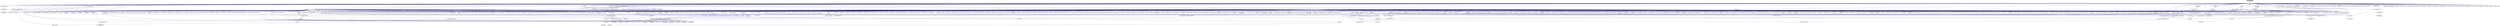 digraph "executor_component.hpp"
{
  edge [fontname="Helvetica",fontsize="10",labelfontname="Helvetica",labelfontsize="10"];
  node [fontname="Helvetica",fontsize="10",shape=record];
  Node193 [label="executor_component.hpp",height=0.2,width=0.4,color="black", fillcolor="grey75", style="filled", fontcolor="black"];
  Node193 -> Node194 [dir="back",color="midnightblue",fontsize="10",style="solid",fontname="Helvetica"];
  Node194 [label="components.hpp",height=0.2,width=0.4,color="black", fillcolor="white", style="filled",URL="$d2/d8d/components_8hpp.html"];
  Node194 -> Node195 [dir="back",color="midnightblue",fontsize="10",style="solid",fontname="Helvetica"];
  Node195 [label="accumulator.hpp",height=0.2,width=0.4,color="black", fillcolor="white", style="filled",URL="$d4/d9d/server_2accumulator_8hpp.html"];
  Node195 -> Node196 [dir="back",color="midnightblue",fontsize="10",style="solid",fontname="Helvetica"];
  Node196 [label="accumulator.cpp",height=0.2,width=0.4,color="black", fillcolor="white", style="filled",URL="$d1/d81/accumulator_8cpp.html"];
  Node195 -> Node197 [dir="back",color="midnightblue",fontsize="10",style="solid",fontname="Helvetica"];
  Node197 [label="accumulator.hpp",height=0.2,width=0.4,color="black", fillcolor="white", style="filled",URL="$d8/d5e/accumulator_8hpp.html"];
  Node197 -> Node198 [dir="back",color="midnightblue",fontsize="10",style="solid",fontname="Helvetica"];
  Node198 [label="accumulator_client.cpp",height=0.2,width=0.4,color="black", fillcolor="white", style="filled",URL="$d7/dd0/accumulator__client_8cpp.html"];
  Node194 -> Node197 [dir="back",color="midnightblue",fontsize="10",style="solid",fontname="Helvetica"];
  Node194 -> Node199 [dir="back",color="midnightblue",fontsize="10",style="solid",fontname="Helvetica"];
  Node199 [label="template_accumulator.hpp",height=0.2,width=0.4,color="black", fillcolor="white", style="filled",URL="$d0/d3f/server_2template__accumulator_8hpp.html"];
  Node199 -> Node200 [dir="back",color="midnightblue",fontsize="10",style="solid",fontname="Helvetica"];
  Node200 [label="template_accumulator.hpp",height=0.2,width=0.4,color="black", fillcolor="white", style="filled",URL="$dd/da9/template__accumulator_8hpp.html"];
  Node200 -> Node201 [dir="back",color="midnightblue",fontsize="10",style="solid",fontname="Helvetica"];
  Node201 [label="template_accumulator\l_client.cpp",height=0.2,width=0.4,color="black", fillcolor="white", style="filled",URL="$df/d93/template__accumulator__client_8cpp.html"];
  Node194 -> Node202 [dir="back",color="midnightblue",fontsize="10",style="solid",fontname="Helvetica"];
  Node202 [label="template_function_accumulator.hpp",height=0.2,width=0.4,color="black", fillcolor="white", style="filled",URL="$d7/da6/server_2template__function__accumulator_8hpp.html"];
  Node202 -> Node203 [dir="back",color="midnightblue",fontsize="10",style="solid",fontname="Helvetica"];
  Node203 [label="template_function_accumulator.cpp",height=0.2,width=0.4,color="black", fillcolor="white", style="filled",URL="$d5/d02/template__function__accumulator_8cpp.html"];
  Node202 -> Node204 [dir="back",color="midnightblue",fontsize="10",style="solid",fontname="Helvetica"];
  Node204 [label="template_function_accumulator.hpp",height=0.2,width=0.4,color="black", fillcolor="white", style="filled",URL="$d3/de9/template__function__accumulator_8hpp.html"];
  Node204 -> Node205 [dir="back",color="midnightblue",fontsize="10",style="solid",fontname="Helvetica"];
  Node205 [label="template_function_accumulator\l_client.cpp",height=0.2,width=0.4,color="black", fillcolor="white", style="filled",URL="$d0/dc6/template__function__accumulator__client_8cpp.html"];
  Node194 -> Node200 [dir="back",color="midnightblue",fontsize="10",style="solid",fontname="Helvetica"];
  Node194 -> Node203 [dir="back",color="midnightblue",fontsize="10",style="solid",fontname="Helvetica"];
  Node194 -> Node204 [dir="back",color="midnightblue",fontsize="10",style="solid",fontname="Helvetica"];
  Node194 -> Node206 [dir="back",color="midnightblue",fontsize="10",style="solid",fontname="Helvetica"];
  Node206 [label="allgather_module.cpp",height=0.2,width=0.4,color="black", fillcolor="white", style="filled",URL="$df/de4/allgather__module_8cpp.html"];
  Node194 -> Node207 [dir="back",color="midnightblue",fontsize="10",style="solid",fontname="Helvetica"];
  Node207 [label="allgather.hpp",height=0.2,width=0.4,color="black", fillcolor="white", style="filled",URL="$d4/d4a/allgather_8hpp.html"];
  Node207 -> Node206 [dir="back",color="midnightblue",fontsize="10",style="solid",fontname="Helvetica"];
  Node207 -> Node208 [dir="back",color="midnightblue",fontsize="10",style="solid",fontname="Helvetica"];
  Node208 [label="allgather.cpp",height=0.2,width=0.4,color="black", fillcolor="white", style="filled",URL="$d7/d06/allgather_8cpp.html"];
  Node207 -> Node209 [dir="back",color="midnightblue",fontsize="10",style="solid",fontname="Helvetica"];
  Node209 [label="ag_client.cpp",height=0.2,width=0.4,color="black", fillcolor="white", style="filled",URL="$d4/d5d/ag__client_8cpp.html"];
  Node194 -> Node210 [dir="back",color="midnightblue",fontsize="10",style="solid",fontname="Helvetica"];
  Node210 [label="allgather_and_gate.hpp",height=0.2,width=0.4,color="black", fillcolor="white", style="filled",URL="$d9/dbb/allgather__and__gate_8hpp.html"];
  Node210 -> Node206 [dir="back",color="midnightblue",fontsize="10",style="solid",fontname="Helvetica"];
  Node210 -> Node211 [dir="back",color="midnightblue",fontsize="10",style="solid",fontname="Helvetica"];
  Node211 [label="allgather_and_gate.cpp",height=0.2,width=0.4,color="black", fillcolor="white", style="filled",URL="$d1/d56/allgather__and__gate_8cpp.html"];
  Node210 -> Node209 [dir="back",color="midnightblue",fontsize="10",style="solid",fontname="Helvetica"];
  Node194 -> Node212 [dir="back",color="midnightblue",fontsize="10",style="solid",fontname="Helvetica"];
  Node212 [label="cancelable_action.cpp",height=0.2,width=0.4,color="black", fillcolor="white", style="filled",URL="$d5/d0c/cancelable__action_8cpp.html"];
  Node194 -> Node213 [dir="back",color="midnightblue",fontsize="10",style="solid",fontname="Helvetica"];
  Node213 [label="cancelable_action.hpp",height=0.2,width=0.4,color="black", fillcolor="white", style="filled",URL="$d5/d4d/server_2cancelable__action_8hpp.html"];
  Node213 -> Node212 [dir="back",color="midnightblue",fontsize="10",style="solid",fontname="Helvetica"];
  Node213 -> Node214 [dir="back",color="midnightblue",fontsize="10",style="solid",fontname="Helvetica"];
  Node214 [label="cancelable_action.hpp",height=0.2,width=0.4,color="black", fillcolor="white", style="filled",URL="$d0/da3/stubs_2cancelable__action_8hpp.html"];
  Node214 -> Node215 [dir="back",color="midnightblue",fontsize="10",style="solid",fontname="Helvetica"];
  Node215 [label="cancelable_action.hpp",height=0.2,width=0.4,color="black", fillcolor="white", style="filled",URL="$d6/d28/cancelable__action_8hpp.html"];
  Node215 -> Node216 [dir="back",color="midnightblue",fontsize="10",style="solid",fontname="Helvetica"];
  Node216 [label="cancelable_action_client.cpp",height=0.2,width=0.4,color="black", fillcolor="white", style="filled",URL="$d1/db8/cancelable__action__client_8cpp.html"];
  Node194 -> Node215 [dir="back",color="midnightblue",fontsize="10",style="solid",fontname="Helvetica"];
  Node194 -> Node217 [dir="back",color="midnightblue",fontsize="10",style="solid",fontname="Helvetica"];
  Node217 [label="hello_world_component.hpp",height=0.2,width=0.4,color="black", fillcolor="white", style="filled",URL="$df/df0/hello__world__component_8hpp.html"];
  Node217 -> Node218 [dir="back",color="midnightblue",fontsize="10",style="solid",fontname="Helvetica"];
  Node218 [label="hello_world_client.cpp",height=0.2,width=0.4,color="black", fillcolor="white", style="filled",URL="$d5/da6/hello__world__client_8cpp.html"];
  Node217 -> Node219 [dir="back",color="midnightblue",fontsize="10",style="solid",fontname="Helvetica"];
  Node219 [label="hello_world_component.cpp",height=0.2,width=0.4,color="black", fillcolor="white", style="filled",URL="$d8/daa/hello__world__component_8cpp.html"];
  Node194 -> Node220 [dir="back",color="midnightblue",fontsize="10",style="solid",fontname="Helvetica"];
  Node220 [label="row.hpp",height=0.2,width=0.4,color="black", fillcolor="white", style="filled",URL="$de/d74/server_2row_8hpp.html"];
  Node220 -> Node221 [dir="back",color="midnightblue",fontsize="10",style="solid",fontname="Helvetica"];
  Node221 [label="row.hpp",height=0.2,width=0.4,color="black", fillcolor="white", style="filled",URL="$dc/d69/row_8hpp.html"];
  Node221 -> Node222 [dir="back",color="midnightblue",fontsize="10",style="solid",fontname="Helvetica"];
  Node222 [label="grid.hpp",height=0.2,width=0.4,color="black", fillcolor="white", style="filled",URL="$dc/d8a/grid_8hpp.html"];
  Node222 -> Node223 [dir="back",color="midnightblue",fontsize="10",style="solid",fontname="Helvetica"];
  Node223 [label="jacobi.cpp",height=0.2,width=0.4,color="black", fillcolor="white", style="filled",URL="$d2/d27/jacobi_8cpp.html"];
  Node222 -> Node224 [dir="back",color="midnightblue",fontsize="10",style="solid",fontname="Helvetica"];
  Node224 [label="solver.hpp",height=0.2,width=0.4,color="black", fillcolor="white", style="filled",URL="$db/d9a/server_2solver_8hpp.html"];
  Node224 -> Node225 [dir="back",color="midnightblue",fontsize="10",style="solid",fontname="Helvetica"];
  Node225 [label="solver.hpp",height=0.2,width=0.4,color="black", fillcolor="white", style="filled",URL="$d2/d1c/solver_8hpp.html"];
  Node225 -> Node223 [dir="back",color="midnightblue",fontsize="10",style="solid",fontname="Helvetica"];
  Node224 -> Node226 [dir="back",color="midnightblue",fontsize="10",style="solid",fontname="Helvetica"];
  Node226 [label="solver.cpp",height=0.2,width=0.4,color="black", fillcolor="white", style="filled",URL="$d6/d94/solver_8cpp.html"];
  Node222 -> Node225 [dir="back",color="midnightblue",fontsize="10",style="solid",fontname="Helvetica"];
  Node222 -> Node227 [dir="back",color="midnightblue",fontsize="10",style="solid",fontname="Helvetica"];
  Node227 [label="grid.cpp",height=0.2,width=0.4,color="black", fillcolor="white", style="filled",URL="$d6/d1b/jacobi__component_2grid_8cpp.html"];
  Node221 -> Node228 [dir="back",color="midnightblue",fontsize="10",style="solid",fontname="Helvetica"];
  Node228 [label="stencil_iterator.hpp",height=0.2,width=0.4,color="black", fillcolor="white", style="filled",URL="$dc/d5c/server_2stencil__iterator_8hpp.html"];
  Node228 -> Node224 [dir="back",color="midnightblue",fontsize="10",style="solid",fontname="Helvetica"];
  Node228 -> Node229 [dir="back",color="midnightblue",fontsize="10",style="solid",fontname="Helvetica"];
  Node229 [label="stencil_iterator.cpp",height=0.2,width=0.4,color="black", fillcolor="white", style="filled",URL="$d6/de1/server_2stencil__iterator_8cpp.html"];
  Node228 -> Node230 [dir="back",color="midnightblue",fontsize="10",style="solid",fontname="Helvetica"];
  Node230 [label="stencil_iterator.cpp",height=0.2,width=0.4,color="black", fillcolor="white", style="filled",URL="$d7/d71/stencil__iterator_8cpp.html"];
  Node221 -> Node227 [dir="back",color="midnightblue",fontsize="10",style="solid",fontname="Helvetica"];
  Node220 -> Node231 [dir="back",color="midnightblue",fontsize="10",style="solid",fontname="Helvetica"];
  Node231 [label="row.cpp",height=0.2,width=0.4,color="black", fillcolor="white", style="filled",URL="$d3/d86/server_2row_8cpp.html"];
  Node194 -> Node228 [dir="back",color="midnightblue",fontsize="10",style="solid",fontname="Helvetica"];
  Node194 -> Node224 [dir="back",color="midnightblue",fontsize="10",style="solid",fontname="Helvetica"];
  Node194 -> Node232 [dir="back",color="midnightblue",fontsize="10",style="solid",fontname="Helvetica"];
  Node232 [label="jacobi_component.cpp",height=0.2,width=0.4,color="black", fillcolor="white", style="filled",URL="$d1/d25/jacobi__component_8cpp.html"];
  Node194 -> Node233 [dir="back",color="midnightblue",fontsize="10",style="solid",fontname="Helvetica"];
  Node233 [label="nqueen.hpp",height=0.2,width=0.4,color="black", fillcolor="white", style="filled",URL="$de/d58/server_2nqueen_8hpp.html"];
  Node233 -> Node234 [dir="back",color="midnightblue",fontsize="10",style="solid",fontname="Helvetica"];
  Node234 [label="nqueen.cpp",height=0.2,width=0.4,color="black", fillcolor="white", style="filled",URL="$db/dca/nqueen_8cpp.html"];
  Node233 -> Node235 [dir="back",color="midnightblue",fontsize="10",style="solid",fontname="Helvetica"];
  Node235 [label="nqueen.hpp",height=0.2,width=0.4,color="black", fillcolor="white", style="filled",URL="$da/dfd/stubs_2nqueen_8hpp.html"];
  Node235 -> Node236 [dir="back",color="midnightblue",fontsize="10",style="solid",fontname="Helvetica"];
  Node236 [label="nqueen.hpp",height=0.2,width=0.4,color="black", fillcolor="white", style="filled",URL="$d0/d07/nqueen_8hpp.html"];
  Node236 -> Node237 [dir="back",color="midnightblue",fontsize="10",style="solid",fontname="Helvetica"];
  Node237 [label="nqueen_client.cpp",height=0.2,width=0.4,color="black", fillcolor="white", style="filled",URL="$d3/d5e/nqueen__client_8cpp.html"];
  Node194 -> Node238 [dir="back",color="midnightblue",fontsize="10",style="solid",fontname="Helvetica"];
  Node238 [label="sine.cpp",height=0.2,width=0.4,color="black", fillcolor="white", style="filled",URL="$d3/d0d/server_2sine_8cpp.html"];
  Node194 -> Node239 [dir="back",color="midnightblue",fontsize="10",style="solid",fontname="Helvetica"];
  Node239 [label="component_ctors.cpp",height=0.2,width=0.4,color="black", fillcolor="white", style="filled",URL="$d3/d2a/component__ctors_8cpp.html"];
  Node194 -> Node240 [dir="back",color="midnightblue",fontsize="10",style="solid",fontname="Helvetica"];
  Node240 [label="component_in_executable.cpp",height=0.2,width=0.4,color="black", fillcolor="white", style="filled",URL="$d8/d4b/component__in__executable_8cpp.html"];
  Node194 -> Node241 [dir="back",color="midnightblue",fontsize="10",style="solid",fontname="Helvetica"];
  Node241 [label="component_inheritance.cpp",height=0.2,width=0.4,color="black", fillcolor="white", style="filled",URL="$d8/d55/component__inheritance_8cpp.html"];
  Node194 -> Node242 [dir="back",color="midnightblue",fontsize="10",style="solid",fontname="Helvetica"];
  Node242 [label="component_with_executor.cpp",height=0.2,width=0.4,color="black", fillcolor="white", style="filled",URL="$d4/d20/component__with__executor_8cpp.html"];
  Node194 -> Node243 [dir="back",color="midnightblue",fontsize="10",style="solid",fontname="Helvetica"];
  Node243 [label="factorial.cpp",height=0.2,width=0.4,color="black", fillcolor="white", style="filled",URL="$d9/d00/factorial_8cpp.html"];
  Node194 -> Node244 [dir="back",color="midnightblue",fontsize="10",style="solid",fontname="Helvetica"];
  Node244 [label="hello_world.cpp",height=0.2,width=0.4,color="black", fillcolor="white", style="filled",URL="$d0/d67/hello__world_8cpp.html"];
  Node194 -> Node245 [dir="back",color="midnightblue",fontsize="10",style="solid",fontname="Helvetica"];
  Node245 [label="latch_local.cpp",height=0.2,width=0.4,color="black", fillcolor="white", style="filled",URL="$dd/dd3/latch__local_8cpp.html"];
  Node194 -> Node246 [dir="back",color="midnightblue",fontsize="10",style="solid",fontname="Helvetica"];
  Node246 [label="latch_remote.cpp",height=0.2,width=0.4,color="black", fillcolor="white", style="filled",URL="$df/d59/latch__remote_8cpp.html"];
  Node194 -> Node247 [dir="back",color="midnightblue",fontsize="10",style="solid",fontname="Helvetica"];
  Node247 [label="pingpong.cpp",height=0.2,width=0.4,color="black", fillcolor="white", style="filled",URL="$dd/d4d/pingpong_8cpp.html"];
  Node194 -> Node248 [dir="back",color="midnightblue",fontsize="10",style="solid",fontname="Helvetica"];
  Node248 [label="random_mem_access.hpp",height=0.2,width=0.4,color="black", fillcolor="white", style="filled",URL="$d0/d19/server_2random__mem__access_8hpp.html"];
  Node248 -> Node249 [dir="back",color="midnightblue",fontsize="10",style="solid",fontname="Helvetica"];
  Node249 [label="random_mem_access.cpp",height=0.2,width=0.4,color="black", fillcolor="white", style="filled",URL="$d1/d51/random__mem__access_8cpp.html"];
  Node248 -> Node250 [dir="back",color="midnightblue",fontsize="10",style="solid",fontname="Helvetica"];
  Node250 [label="random_mem_access.hpp",height=0.2,width=0.4,color="black", fillcolor="white", style="filled",URL="$d3/d32/stubs_2random__mem__access_8hpp.html"];
  Node250 -> Node251 [dir="back",color="midnightblue",fontsize="10",style="solid",fontname="Helvetica"];
  Node251 [label="random_mem_access.hpp",height=0.2,width=0.4,color="black", fillcolor="white", style="filled",URL="$db/de8/random__mem__access_8hpp.html"];
  Node251 -> Node252 [dir="back",color="midnightblue",fontsize="10",style="solid",fontname="Helvetica"];
  Node252 [label="random_mem_access_client.cpp",height=0.2,width=0.4,color="black", fillcolor="white", style="filled",URL="$df/d1b/random__mem__access__client_8cpp.html"];
  Node194 -> Node253 [dir="back",color="midnightblue",fontsize="10",style="solid",fontname="Helvetica"];
  Node253 [label="sheneos_compare.cpp",height=0.2,width=0.4,color="black", fillcolor="white", style="filled",URL="$dc/d11/sheneos__compare_8cpp.html"];
  Node194 -> Node254 [dir="back",color="midnightblue",fontsize="10",style="solid",fontname="Helvetica"];
  Node254 [label="throttle.hpp",height=0.2,width=0.4,color="black", fillcolor="white", style="filled",URL="$db/dc9/server_2throttle_8hpp.html"];
  Node254 -> Node255 [dir="back",color="midnightblue",fontsize="10",style="solid",fontname="Helvetica"];
  Node255 [label="throttle.cpp",height=0.2,width=0.4,color="black", fillcolor="white", style="filled",URL="$de/d56/server_2throttle_8cpp.html"];
  Node254 -> Node256 [dir="back",color="midnightblue",fontsize="10",style="solid",fontname="Helvetica"];
  Node256 [label="throttle.hpp",height=0.2,width=0.4,color="black", fillcolor="white", style="filled",URL="$d5/dec/stubs_2throttle_8hpp.html"];
  Node256 -> Node257 [dir="back",color="midnightblue",fontsize="10",style="solid",fontname="Helvetica"];
  Node257 [label="throttle.hpp",height=0.2,width=0.4,color="black", fillcolor="white", style="filled",URL="$d2/d2e/throttle_8hpp.html"];
  Node257 -> Node258 [dir="back",color="midnightblue",fontsize="10",style="solid",fontname="Helvetica"];
  Node258 [label="throttle.cpp",height=0.2,width=0.4,color="black", fillcolor="white", style="filled",URL="$db/d02/throttle_8cpp.html"];
  Node257 -> Node259 [dir="back",color="midnightblue",fontsize="10",style="solid",fontname="Helvetica"];
  Node259 [label="throttle_client.cpp",height=0.2,width=0.4,color="black", fillcolor="white", style="filled",URL="$d0/db7/throttle__client_8cpp.html"];
  Node194 -> Node259 [dir="back",color="midnightblue",fontsize="10",style="solid",fontname="Helvetica"];
  Node194 -> Node260 [dir="back",color="midnightblue",fontsize="10",style="solid",fontname="Helvetica"];
  Node260 [label="simple_central_tuplespace.hpp",height=0.2,width=0.4,color="black", fillcolor="white", style="filled",URL="$db/d69/server_2simple__central__tuplespace_8hpp.html"];
  Node260 -> Node261 [dir="back",color="midnightblue",fontsize="10",style="solid",fontname="Helvetica"];
  Node261 [label="simple_central_tuplespace.cpp",height=0.2,width=0.4,color="black", fillcolor="white", style="filled",URL="$d3/dec/simple__central__tuplespace_8cpp.html"];
  Node260 -> Node262 [dir="back",color="midnightblue",fontsize="10",style="solid",fontname="Helvetica"];
  Node262 [label="simple_central_tuplespace.hpp",height=0.2,width=0.4,color="black", fillcolor="white", style="filled",URL="$d0/d4b/stubs_2simple__central__tuplespace_8hpp.html"];
  Node262 -> Node263 [dir="back",color="midnightblue",fontsize="10",style="solid",fontname="Helvetica"];
  Node263 [label="simple_central_tuplespace.hpp",height=0.2,width=0.4,color="black", fillcolor="white", style="filled",URL="$d5/ddd/simple__central__tuplespace_8hpp.html"];
  Node263 -> Node264 [dir="back",color="midnightblue",fontsize="10",style="solid",fontname="Helvetica"];
  Node264 [label="simple_central_tuplespace\l_client.cpp",height=0.2,width=0.4,color="black", fillcolor="white", style="filled",URL="$d1/d7b/simple__central__tuplespace__client_8cpp.html"];
  Node194 -> Node265 [dir="back",color="midnightblue",fontsize="10",style="solid",fontname="Helvetica"];
  Node265 [label="tuples_warehouse.hpp",height=0.2,width=0.4,color="black", fillcolor="white", style="filled",URL="$da/de6/tuples__warehouse_8hpp.html"];
  Node265 -> Node260 [dir="back",color="midnightblue",fontsize="10",style="solid",fontname="Helvetica"];
  Node194 -> Node263 [dir="back",color="midnightblue",fontsize="10",style="solid",fontname="Helvetica"];
  Node194 -> Node266 [dir="back",color="midnightblue",fontsize="10",style="solid",fontname="Helvetica"];
  Node266 [label="iostreams.hpp",height=0.2,width=0.4,color="black", fillcolor="white", style="filled",URL="$de/d22/iostreams_8hpp.html"];
  Node266 -> Node208 [dir="back",color="midnightblue",fontsize="10",style="solid",fontname="Helvetica"];
  Node266 -> Node211 [dir="back",color="midnightblue",fontsize="10",style="solid",fontname="Helvetica"];
  Node266 -> Node267 [dir="back",color="midnightblue",fontsize="10",style="solid",fontname="Helvetica"];
  Node267 [label="async_io_action.cpp",height=0.2,width=0.4,color="black", fillcolor="white", style="filled",URL="$d3/df5/async__io__action_8cpp.html"];
  Node266 -> Node268 [dir="back",color="midnightblue",fontsize="10",style="solid",fontname="Helvetica"];
  Node268 [label="async_io_external.cpp",height=0.2,width=0.4,color="black", fillcolor="white", style="filled",URL="$da/d9a/async__io__external_8cpp.html"];
  Node266 -> Node269 [dir="back",color="midnightblue",fontsize="10",style="solid",fontname="Helvetica"];
  Node269 [label="async_io_low_level.cpp",height=0.2,width=0.4,color="black", fillcolor="white", style="filled",URL="$dc/d10/async__io__low__level_8cpp.html"];
  Node266 -> Node270 [dir="back",color="midnightblue",fontsize="10",style="solid",fontname="Helvetica"];
  Node270 [label="async_io_simple.cpp",height=0.2,width=0.4,color="black", fillcolor="white", style="filled",URL="$da/db7/async__io__simple_8cpp.html"];
  Node266 -> Node271 [dir="back",color="midnightblue",fontsize="10",style="solid",fontname="Helvetica"];
  Node271 [label="os_thread_num.cpp",height=0.2,width=0.4,color="black", fillcolor="white", style="filled",URL="$d2/dfb/os__thread__num_8cpp.html"];
  Node266 -> Node272 [dir="back",color="midnightblue",fontsize="10",style="solid",fontname="Helvetica"];
  Node272 [label="rnd_future_reduce.cpp",height=0.2,width=0.4,color="black", fillcolor="white", style="filled",URL="$d1/db5/rnd__future__reduce_8cpp.html"];
  Node266 -> Node273 [dir="back",color="midnightblue",fontsize="10",style="solid",fontname="Helvetica"];
  Node273 [label="heartbeat_console.cpp",height=0.2,width=0.4,color="black", fillcolor="white", style="filled",URL="$da/de8/heartbeat__console_8cpp.html"];
  Node266 -> Node219 [dir="back",color="midnightblue",fontsize="10",style="solid",fontname="Helvetica"];
  Node266 -> Node223 [dir="back",color="midnightblue",fontsize="10",style="solid",fontname="Helvetica"];
  Node266 -> Node228 [dir="back",color="midnightblue",fontsize="10",style="solid",fontname="Helvetica"];
  Node266 -> Node227 [dir="back",color="midnightblue",fontsize="10",style="solid",fontname="Helvetica"];
  Node266 -> Node274 [dir="back",color="midnightblue",fontsize="10",style="solid",fontname="Helvetica"];
  Node274 [label="access_counter_set.cpp",height=0.2,width=0.4,color="black", fillcolor="white", style="filled",URL="$dc/d52/access__counter__set_8cpp.html"];
  Node266 -> Node275 [dir="back",color="midnightblue",fontsize="10",style="solid",fontname="Helvetica"];
  Node275 [label="1d_wave_equation.cpp",height=0.2,width=0.4,color="black", fillcolor="white", style="filled",URL="$da/dab/1d__wave__equation_8cpp.html"];
  Node266 -> Node276 [dir="back",color="midnightblue",fontsize="10",style="solid",fontname="Helvetica"];
  Node276 [label="allow_unknown_options.cpp",height=0.2,width=0.4,color="black", fillcolor="white", style="filled",URL="$d9/dc9/allow__unknown__options_8cpp.html"];
  Node266 -> Node277 [dir="back",color="midnightblue",fontsize="10",style="solid",fontname="Helvetica"];
  Node277 [label="command_line_handling.cpp",height=0.2,width=0.4,color="black", fillcolor="white", style="filled",URL="$d4/d05/examples_2quickstart_2command__line__handling_8cpp.html"];
  Node266 -> Node239 [dir="back",color="midnightblue",fontsize="10",style="solid",fontname="Helvetica"];
  Node266 -> Node240 [dir="back",color="midnightblue",fontsize="10",style="solid",fontname="Helvetica"];
  Node266 -> Node241 [dir="back",color="midnightblue",fontsize="10",style="solid",fontname="Helvetica"];
  Node266 -> Node242 [dir="back",color="midnightblue",fontsize="10",style="solid",fontname="Helvetica"];
  Node266 -> Node278 [dir="back",color="midnightblue",fontsize="10",style="solid",fontname="Helvetica"];
  Node278 [label="customize_async.cpp",height=0.2,width=0.4,color="black", fillcolor="white", style="filled",URL="$d0/d82/customize__async_8cpp.html"];
  Node266 -> Node279 [dir="back",color="midnightblue",fontsize="10",style="solid",fontname="Helvetica"];
  Node279 [label="enumerate_threads.cpp",height=0.2,width=0.4,color="black", fillcolor="white", style="filled",URL="$d3/dd4/enumerate__threads_8cpp.html"];
  Node266 -> Node280 [dir="back",color="midnightblue",fontsize="10",style="solid",fontname="Helvetica"];
  Node280 [label="error_handling.cpp",height=0.2,width=0.4,color="black", fillcolor="white", style="filled",URL="$d9/d96/error__handling_8cpp.html"];
  Node266 -> Node281 [dir="back",color="midnightblue",fontsize="10",style="solid",fontname="Helvetica"];
  Node281 [label="event_synchronization.cpp",height=0.2,width=0.4,color="black", fillcolor="white", style="filled",URL="$d0/d35/event__synchronization_8cpp.html"];
  Node266 -> Node282 [dir="back",color="midnightblue",fontsize="10",style="solid",fontname="Helvetica"];
  Node282 [label="fractals.cpp",height=0.2,width=0.4,color="black", fillcolor="white", style="filled",URL="$d8/d58/fractals_8cpp.html"];
  Node266 -> Node283 [dir="back",color="midnightblue",fontsize="10",style="solid",fontname="Helvetica"];
  Node283 [label="fractals_executor.cpp",height=0.2,width=0.4,color="black", fillcolor="white", style="filled",URL="$d9/da9/fractals__executor_8cpp.html"];
  Node266 -> Node244 [dir="back",color="midnightblue",fontsize="10",style="solid",fontname="Helvetica"];
  Node266 -> Node284 [dir="back",color="midnightblue",fontsize="10",style="solid",fontname="Helvetica"];
  Node284 [label="interval_timer.cpp",height=0.2,width=0.4,color="black", fillcolor="white", style="filled",URL="$de/df1/examples_2quickstart_2interval__timer_8cpp.html"];
  Node266 -> Node285 [dir="back",color="midnightblue",fontsize="10",style="solid",fontname="Helvetica"];
  Node285 [label="local_channel.cpp",height=0.2,width=0.4,color="black", fillcolor="white", style="filled",URL="$d0/d3e/local__channel_8cpp.html"];
  Node266 -> Node247 [dir="back",color="midnightblue",fontsize="10",style="solid",fontname="Helvetica"];
  Node266 -> Node286 [dir="back",color="midnightblue",fontsize="10",style="solid",fontname="Helvetica"];
  Node286 [label="shared_mutex.cpp",height=0.2,width=0.4,color="black", fillcolor="white", style="filled",URL="$da/d0b/shared__mutex_8cpp.html"];
  Node266 -> Node287 [dir="back",color="midnightblue",fontsize="10",style="solid",fontname="Helvetica"];
  Node287 [label="sierpinski.cpp",height=0.2,width=0.4,color="black", fillcolor="white", style="filled",URL="$d3/d7e/sierpinski_8cpp.html"];
  Node266 -> Node288 [dir="back",color="midnightblue",fontsize="10",style="solid",fontname="Helvetica"];
  Node288 [label="simple_future_continuation.cpp",height=0.2,width=0.4,color="black", fillcolor="white", style="filled",URL="$d8/d3c/simple__future__continuation_8cpp.html"];
  Node266 -> Node289 [dir="back",color="midnightblue",fontsize="10",style="solid",fontname="Helvetica"];
  Node289 [label="simplest_hello_world.cpp",height=0.2,width=0.4,color="black", fillcolor="white", style="filled",URL="$d7/ddc/simplest__hello__world_8cpp.html"];
  Node266 -> Node290 [dir="back",color="midnightblue",fontsize="10",style="solid",fontname="Helvetica"];
  Node290 [label="sort_by_key_demo.cpp",height=0.2,width=0.4,color="black", fillcolor="white", style="filled",URL="$da/d20/sort__by__key__demo_8cpp.html"];
  Node266 -> Node291 [dir="back",color="midnightblue",fontsize="10",style="solid",fontname="Helvetica"];
  Node291 [label="timed_futures.cpp",height=0.2,width=0.4,color="black", fillcolor="white", style="filled",URL="$d6/d8d/timed__futures_8cpp.html"];
  Node266 -> Node292 [dir="back",color="midnightblue",fontsize="10",style="solid",fontname="Helvetica"];
  Node292 [label="vector_counting_dotproduct.cpp",height=0.2,width=0.4,color="black", fillcolor="white", style="filled",URL="$df/de9/vector__counting__dotproduct_8cpp.html"];
  Node266 -> Node293 [dir="back",color="midnightblue",fontsize="10",style="solid",fontname="Helvetica"];
  Node293 [label="vector_zip_dotproduct.cpp",height=0.2,width=0.4,color="black", fillcolor="white", style="filled",URL="$dc/d18/vector__zip__dotproduct_8cpp.html"];
  Node266 -> Node294 [dir="back",color="midnightblue",fontsize="10",style="solid",fontname="Helvetica"];
  Node294 [label="oversubscribing_resource\l_partitioner.cpp",height=0.2,width=0.4,color="black", fillcolor="white", style="filled",URL="$dd/dee/oversubscribing__resource__partitioner_8cpp.html"];
  Node266 -> Node295 [dir="back",color="midnightblue",fontsize="10",style="solid",fontname="Helvetica"];
  Node295 [label="simple_resource_partitioner.cpp",height=0.2,width=0.4,color="black", fillcolor="white", style="filled",URL="$d5/df9/simple__resource__partitioner_8cpp.html"];
  Node266 -> Node296 [dir="back",color="midnightblue",fontsize="10",style="solid",fontname="Helvetica"];
  Node296 [label="thread_aware_timer.cpp",height=0.2,width=0.4,color="black", fillcolor="white", style="filled",URL="$df/d11/examples_2thread__aware__timer_2thread__aware__timer_8cpp.html"];
  Node266 -> Node264 [dir="back",color="midnightblue",fontsize="10",style="solid",fontname="Helvetica"];
  Node266 -> Node297 [dir="back",color="midnightblue",fontsize="10",style="solid",fontname="Helvetica"];
  Node297 [label="foreach_scaling.cpp",height=0.2,width=0.4,color="black", fillcolor="white", style="filled",URL="$d4/d94/foreach__scaling_8cpp.html"];
  Node266 -> Node298 [dir="back",color="midnightblue",fontsize="10",style="solid",fontname="Helvetica"];
  Node298 [label="future_overhead.cpp",height=0.2,width=0.4,color="black", fillcolor="white", style="filled",URL="$d3/d79/future__overhead_8cpp.html"];
  Node266 -> Node299 [dir="back",color="midnightblue",fontsize="10",style="solid",fontname="Helvetica"];
  Node299 [label="hpx_heterogeneous_timed\l_task_spawn.cpp",height=0.2,width=0.4,color="black", fillcolor="white", style="filled",URL="$dd/d27/hpx__heterogeneous__timed__task__spawn_8cpp.html"];
  Node266 -> Node300 [dir="back",color="midnightblue",fontsize="10",style="solid",fontname="Helvetica"];
  Node300 [label="hpx_homogeneous_timed\l_task_spawn_executors.cpp",height=0.2,width=0.4,color="black", fillcolor="white", style="filled",URL="$d1/d3b/hpx__homogeneous__timed__task__spawn__executors_8cpp.html"];
  Node266 -> Node301 [dir="back",color="midnightblue",fontsize="10",style="solid",fontname="Helvetica"];
  Node301 [label="parent_vs_child_stealing.cpp",height=0.2,width=0.4,color="black", fillcolor="white", style="filled",URL="$d2/d07/parent__vs__child__stealing_8cpp.html"];
  Node266 -> Node302 [dir="back",color="midnightblue",fontsize="10",style="solid",fontname="Helvetica"];
  Node302 [label="partitioned_vector\l_foreach.cpp",height=0.2,width=0.4,color="black", fillcolor="white", style="filled",URL="$df/d5f/partitioned__vector__foreach_8cpp.html"];
  Node266 -> Node303 [dir="back",color="midnightblue",fontsize="10",style="solid",fontname="Helvetica"];
  Node303 [label="serialization_overhead.cpp",height=0.2,width=0.4,color="black", fillcolor="white", style="filled",URL="$d3/df8/serialization__overhead_8cpp.html"];
  Node266 -> Node304 [dir="back",color="midnightblue",fontsize="10",style="solid",fontname="Helvetica"];
  Node304 [label="sizeof.cpp",height=0.2,width=0.4,color="black", fillcolor="white", style="filled",URL="$d3/d0f/sizeof_8cpp.html"];
  Node266 -> Node305 [dir="back",color="midnightblue",fontsize="10",style="solid",fontname="Helvetica"];
  Node305 [label="skynet.cpp",height=0.2,width=0.4,color="black", fillcolor="white", style="filled",URL="$d0/dc3/skynet_8cpp.html"];
  Node266 -> Node306 [dir="back",color="midnightblue",fontsize="10",style="solid",fontname="Helvetica"];
  Node306 [label="spinlock_overhead1.cpp",height=0.2,width=0.4,color="black", fillcolor="white", style="filled",URL="$d0/d32/spinlock__overhead1_8cpp.html"];
  Node266 -> Node307 [dir="back",color="midnightblue",fontsize="10",style="solid",fontname="Helvetica"];
  Node307 [label="spinlock_overhead2.cpp",height=0.2,width=0.4,color="black", fillcolor="white", style="filled",URL="$de/d55/spinlock__overhead2_8cpp.html"];
  Node266 -> Node308 [dir="back",color="midnightblue",fontsize="10",style="solid",fontname="Helvetica"];
  Node308 [label="stencil3_iterators.cpp",height=0.2,width=0.4,color="black", fillcolor="white", style="filled",URL="$db/d9e/stencil3__iterators_8cpp.html"];
  Node266 -> Node309 [dir="back",color="midnightblue",fontsize="10",style="solid",fontname="Helvetica"];
  Node309 [label="stream.cpp",height=0.2,width=0.4,color="black", fillcolor="white", style="filled",URL="$da/d5f/stream_8cpp.html"];
  Node266 -> Node310 [dir="back",color="midnightblue",fontsize="10",style="solid",fontname="Helvetica"];
  Node310 [label="transform_reduce_binary\l_scaling.cpp",height=0.2,width=0.4,color="black", fillcolor="white", style="filled",URL="$d1/dae/transform__reduce__binary__scaling_8cpp.html"];
  Node266 -> Node311 [dir="back",color="midnightblue",fontsize="10",style="solid",fontname="Helvetica"];
  Node311 [label="transform_reduce_scaling.cpp",height=0.2,width=0.4,color="black", fillcolor="white", style="filled",URL="$db/d2a/transform__reduce__scaling_8cpp.html"];
  Node266 -> Node312 [dir="back",color="midnightblue",fontsize="10",style="solid",fontname="Helvetica"];
  Node312 [label="wait_all_timings.cpp",height=0.2,width=0.4,color="black", fillcolor="white", style="filled",URL="$d5/da1/wait__all__timings_8cpp.html"];
  Node266 -> Node313 [dir="back",color="midnightblue",fontsize="10",style="solid",fontname="Helvetica"];
  Node313 [label="minmax_element_performance.cpp",height=0.2,width=0.4,color="black", fillcolor="white", style="filled",URL="$d9/d93/minmax__element__performance_8cpp.html"];
  Node266 -> Node314 [dir="back",color="midnightblue",fontsize="10",style="solid",fontname="Helvetica"];
  Node314 [label="osu_bcast.cpp",height=0.2,width=0.4,color="black", fillcolor="white", style="filled",URL="$d3/dca/osu__bcast_8cpp.html"];
  Node266 -> Node315 [dir="back",color="midnightblue",fontsize="10",style="solid",fontname="Helvetica"];
  Node315 [label="osu_bibw.cpp",height=0.2,width=0.4,color="black", fillcolor="white", style="filled",URL="$d2/d04/osu__bibw_8cpp.html"];
  Node266 -> Node316 [dir="back",color="midnightblue",fontsize="10",style="solid",fontname="Helvetica"];
  Node316 [label="osu_bw.cpp",height=0.2,width=0.4,color="black", fillcolor="white", style="filled",URL="$d4/d20/osu__bw_8cpp.html"];
  Node266 -> Node317 [dir="back",color="midnightblue",fontsize="10",style="solid",fontname="Helvetica"];
  Node317 [label="osu_latency.cpp",height=0.2,width=0.4,color="black", fillcolor="white", style="filled",URL="$df/d58/osu__latency_8cpp.html"];
  Node266 -> Node318 [dir="back",color="midnightblue",fontsize="10",style="solid",fontname="Helvetica"];
  Node318 [label="osu_multi_lat.cpp",height=0.2,width=0.4,color="black", fillcolor="white", style="filled",URL="$d7/d91/osu__multi__lat_8cpp.html"];
  Node266 -> Node319 [dir="back",color="midnightblue",fontsize="10",style="solid",fontname="Helvetica"];
  Node319 [label="osu_scatter.cpp",height=0.2,width=0.4,color="black", fillcolor="white", style="filled",URL="$d4/d4c/osu__scatter_8cpp.html"];
  Node266 -> Node320 [dir="back",color="midnightblue",fontsize="10",style="solid",fontname="Helvetica"];
  Node320 [label="pingpong_performance.cpp",height=0.2,width=0.4,color="black", fillcolor="white", style="filled",URL="$de/d03/pingpong__performance_8cpp.html"];
  Node266 -> Node321 [dir="back",color="midnightblue",fontsize="10",style="solid",fontname="Helvetica"];
  Node321 [label="plain_action_1330.cpp",height=0.2,width=0.4,color="black", fillcolor="white", style="filled",URL="$d4/def/plain__action__1330_8cpp.html"];
  Node266 -> Node322 [dir="back",color="midnightblue",fontsize="10",style="solid",fontname="Helvetica"];
  Node322 [label="client_1950.cpp",height=0.2,width=0.4,color="black", fillcolor="white", style="filled",URL="$d0/d79/client__1950_8cpp.html"];
  Node266 -> Node323 [dir="back",color="midnightblue",fontsize="10",style="solid",fontname="Helvetica"];
  Node323 [label="lost_output_2236.cpp",height=0.2,width=0.4,color="black", fillcolor="white", style="filled",URL="$db/dd0/lost__output__2236_8cpp.html"];
  Node266 -> Node324 [dir="back",color="midnightblue",fontsize="10",style="solid",fontname="Helvetica"];
  Node324 [label="no_output_1173.cpp",height=0.2,width=0.4,color="black", fillcolor="white", style="filled",URL="$de/d67/no__output__1173_8cpp.html"];
  Node266 -> Node325 [dir="back",color="midnightblue",fontsize="10",style="solid",fontname="Helvetica"];
  Node325 [label="dataflow_future_swap.cpp",height=0.2,width=0.4,color="black", fillcolor="white", style="filled",URL="$dc/d8c/dataflow__future__swap_8cpp.html"];
  Node266 -> Node326 [dir="back",color="midnightblue",fontsize="10",style="solid",fontname="Helvetica"];
  Node326 [label="dataflow_future_swap2.cpp",height=0.2,width=0.4,color="black", fillcolor="white", style="filled",URL="$d1/db3/dataflow__future__swap2_8cpp.html"];
  Node266 -> Node327 [dir="back",color="midnightblue",fontsize="10",style="solid",fontname="Helvetica"];
  Node327 [label="promise_1620.cpp",height=0.2,width=0.4,color="black", fillcolor="white", style="filled",URL="$d2/d67/promise__1620_8cpp.html"];
  Node266 -> Node328 [dir="back",color="midnightblue",fontsize="10",style="solid",fontname="Helvetica"];
  Node328 [label="wait_all_hang_1946.cpp",height=0.2,width=0.4,color="black", fillcolor="white", style="filled",URL="$d5/d69/wait__all__hang__1946_8cpp.html"];
  Node266 -> Node329 [dir="back",color="midnightblue",fontsize="10",style="solid",fontname="Helvetica"];
  Node329 [label="function_argument.cpp",height=0.2,width=0.4,color="black", fillcolor="white", style="filled",URL="$db/da3/function__argument_8cpp.html"];
  Node266 -> Node330 [dir="back",color="midnightblue",fontsize="10",style="solid",fontname="Helvetica"];
  Node330 [label="function_serialization\l_728.cpp",height=0.2,width=0.4,color="black", fillcolor="white", style="filled",URL="$d8/db1/function__serialization__728_8cpp.html"];
  Node266 -> Node331 [dir="back",color="midnightblue",fontsize="10",style="solid",fontname="Helvetica"];
  Node331 [label="managed_refcnt_checker.cpp",height=0.2,width=0.4,color="black", fillcolor="white", style="filled",URL="$d7/d11/server_2managed__refcnt__checker_8cpp.html"];
  Node266 -> Node332 [dir="back",color="midnightblue",fontsize="10",style="solid",fontname="Helvetica"];
  Node332 [label="simple_refcnt_checker.cpp",height=0.2,width=0.4,color="black", fillcolor="white", style="filled",URL="$d7/d14/server_2simple__refcnt__checker_8cpp.html"];
  Node266 -> Node333 [dir="back",color="midnightblue",fontsize="10",style="solid",fontname="Helvetica"];
  Node333 [label="credit_exhaustion.cpp",height=0.2,width=0.4,color="black", fillcolor="white", style="filled",URL="$d6/d80/credit__exhaustion_8cpp.html"];
  Node266 -> Node334 [dir="back",color="midnightblue",fontsize="10",style="solid",fontname="Helvetica"];
  Node334 [label="local_address_rebind.cpp",height=0.2,width=0.4,color="black", fillcolor="white", style="filled",URL="$d1/d4f/local__address__rebind_8cpp.html"];
  Node266 -> Node335 [dir="back",color="midnightblue",fontsize="10",style="solid",fontname="Helvetica"];
  Node335 [label="local_embedded_ref\l_to_local_object.cpp",height=0.2,width=0.4,color="black", fillcolor="white", style="filled",URL="$d6/d54/local__embedded__ref__to__local__object_8cpp.html"];
  Node266 -> Node336 [dir="back",color="midnightblue",fontsize="10",style="solid",fontname="Helvetica"];
  Node336 [label="local_embedded_ref\l_to_remote_object.cpp",height=0.2,width=0.4,color="black", fillcolor="white", style="filled",URL="$d6/d34/local__embedded__ref__to__remote__object_8cpp.html"];
  Node266 -> Node337 [dir="back",color="midnightblue",fontsize="10",style="solid",fontname="Helvetica"];
  Node337 [label="refcnted_symbol_to\l_local_object.cpp",height=0.2,width=0.4,color="black", fillcolor="white", style="filled",URL="$d9/deb/refcnted__symbol__to__local__object_8cpp.html"];
  Node266 -> Node338 [dir="back",color="midnightblue",fontsize="10",style="solid",fontname="Helvetica"];
  Node338 [label="refcnted_symbol_to\l_remote_object.cpp",height=0.2,width=0.4,color="black", fillcolor="white", style="filled",URL="$dd/d20/refcnted__symbol__to__remote__object_8cpp.html"];
  Node266 -> Node339 [dir="back",color="midnightblue",fontsize="10",style="solid",fontname="Helvetica"];
  Node339 [label="remote_embedded_ref\l_to_local_object.cpp",height=0.2,width=0.4,color="black", fillcolor="white", style="filled",URL="$d4/ded/remote__embedded__ref__to__local__object_8cpp.html"];
  Node266 -> Node340 [dir="back",color="midnightblue",fontsize="10",style="solid",fontname="Helvetica"];
  Node340 [label="remote_embedded_ref\l_to_remote_object.cpp",height=0.2,width=0.4,color="black", fillcolor="white", style="filled",URL="$dc/dca/remote__embedded__ref__to__remote__object_8cpp.html"];
  Node266 -> Node341 [dir="back",color="midnightblue",fontsize="10",style="solid",fontname="Helvetica"];
  Node341 [label="scoped_ref_to_local\l_object.cpp",height=0.2,width=0.4,color="black", fillcolor="white", style="filled",URL="$d6/da4/scoped__ref__to__local__object_8cpp.html"];
  Node266 -> Node342 [dir="back",color="midnightblue",fontsize="10",style="solid",fontname="Helvetica"];
  Node342 [label="scoped_ref_to_remote\l_object.cpp",height=0.2,width=0.4,color="black", fillcolor="white", style="filled",URL="$de/d85/scoped__ref__to__remote__object_8cpp.html"];
  Node266 -> Node343 [dir="back",color="midnightblue",fontsize="10",style="solid",fontname="Helvetica"];
  Node343 [label="split_credit.cpp",height=0.2,width=0.4,color="black", fillcolor="white", style="filled",URL="$dc/d1c/split__credit_8cpp.html"];
  Node266 -> Node344 [dir="back",color="midnightblue",fontsize="10",style="solid",fontname="Helvetica"];
  Node344 [label="uncounted_symbol_to\l_local_object.cpp",height=0.2,width=0.4,color="black", fillcolor="white", style="filled",URL="$de/d5f/uncounted__symbol__to__local__object_8cpp.html"];
  Node266 -> Node345 [dir="back",color="midnightblue",fontsize="10",style="solid",fontname="Helvetica"];
  Node345 [label="uncounted_symbol_to\l_remote_object.cpp",height=0.2,width=0.4,color="black", fillcolor="white", style="filled",URL="$d5/d86/uncounted__symbol__to__remote__object_8cpp.html"];
  Node266 -> Node346 [dir="back",color="midnightblue",fontsize="10",style="solid",fontname="Helvetica"];
  Node346 [label="test.cpp",height=0.2,width=0.4,color="black", fillcolor="white", style="filled",URL="$df/dac/test_8cpp.html"];
  Node266 -> Node347 [dir="back",color="midnightblue",fontsize="10",style="solid",fontname="Helvetica"];
  Node347 [label="inheritance_2_classes\l_abstract.cpp",height=0.2,width=0.4,color="black", fillcolor="white", style="filled",URL="$dd/d8e/inheritance__2__classes__abstract_8cpp.html"];
  Node266 -> Node348 [dir="back",color="midnightblue",fontsize="10",style="solid",fontname="Helvetica"];
  Node348 [label="inheritance_2_classes\l_concrete.cpp",height=0.2,width=0.4,color="black", fillcolor="white", style="filled",URL="$d8/dc5/inheritance__2__classes__concrete_8cpp.html"];
  Node266 -> Node349 [dir="back",color="midnightblue",fontsize="10",style="solid",fontname="Helvetica"];
  Node349 [label="inheritance_3_classes\l_1_abstract.cpp",height=0.2,width=0.4,color="black", fillcolor="white", style="filled",URL="$dc/dfb/inheritance__3__classes__1__abstract_8cpp.html"];
  Node266 -> Node350 [dir="back",color="midnightblue",fontsize="10",style="solid",fontname="Helvetica"];
  Node350 [label="inheritance_3_classes\l_2_abstract.cpp",height=0.2,width=0.4,color="black", fillcolor="white", style="filled",URL="$dd/d34/inheritance__3__classes__2__abstract_8cpp.html"];
  Node266 -> Node351 [dir="back",color="midnightblue",fontsize="10",style="solid",fontname="Helvetica"];
  Node351 [label="inheritance_3_classes\l_concrete.cpp",height=0.2,width=0.4,color="black", fillcolor="white", style="filled",URL="$de/d09/inheritance__3__classes__concrete_8cpp.html"];
  Node266 -> Node352 [dir="back",color="midnightblue",fontsize="10",style="solid",fontname="Helvetica"];
  Node352 [label="migrate_component.cpp",height=0.2,width=0.4,color="black", fillcolor="white", style="filled",URL="$dc/d78/migrate__component_8cpp.html"];
  Node266 -> Node353 [dir="back",color="midnightblue",fontsize="10",style="solid",fontname="Helvetica"];
  Node353 [label="task_block.cpp",height=0.2,width=0.4,color="black", fillcolor="white", style="filled",URL="$d8/d7d/task__block_8cpp.html"];
  Node266 -> Node354 [dir="back",color="midnightblue",fontsize="10",style="solid",fontname="Helvetica"];
  Node354 [label="task_block_executor.cpp",height=0.2,width=0.4,color="black", fillcolor="white", style="filled",URL="$d7/df6/task__block__executor_8cpp.html"];
  Node266 -> Node355 [dir="back",color="midnightblue",fontsize="10",style="solid",fontname="Helvetica"];
  Node355 [label="task_block_par.cpp",height=0.2,width=0.4,color="black", fillcolor="white", style="filled",URL="$d9/df1/task__block__par_8cpp.html"];
  Node266 -> Node356 [dir="back",color="midnightblue",fontsize="10",style="solid",fontname="Helvetica"];
  Node356 [label="put_parcels.cpp",height=0.2,width=0.4,color="black", fillcolor="white", style="filled",URL="$df/d23/put__parcels_8cpp.html"];
  Node266 -> Node357 [dir="back",color="midnightblue",fontsize="10",style="solid",fontname="Helvetica"];
  Node357 [label="put_parcels_with_coalescing.cpp",height=0.2,width=0.4,color="black", fillcolor="white", style="filled",URL="$d6/dca/put__parcels__with__coalescing_8cpp.html"];
  Node266 -> Node358 [dir="back",color="midnightblue",fontsize="10",style="solid",fontname="Helvetica"];
  Node358 [label="put_parcels_with_compression.cpp",height=0.2,width=0.4,color="black", fillcolor="white", style="filled",URL="$df/d62/put__parcels__with__compression_8cpp.html"];
  Node194 -> Node359 [dir="back",color="midnightblue",fontsize="10",style="solid",fontname="Helvetica"];
  Node359 [label="runtime.hpp",height=0.2,width=0.4,color="black", fillcolor="white", style="filled",URL="$d5/d15/include_2runtime_8hpp.html"];
  Node359 -> Node267 [dir="back",color="midnightblue",fontsize="10",style="solid",fontname="Helvetica"];
  Node359 -> Node268 [dir="back",color="midnightblue",fontsize="10",style="solid",fontname="Helvetica"];
  Node359 -> Node269 [dir="back",color="midnightblue",fontsize="10",style="solid",fontname="Helvetica"];
  Node359 -> Node270 [dir="back",color="midnightblue",fontsize="10",style="solid",fontname="Helvetica"];
  Node359 -> Node272 [dir="back",color="midnightblue",fontsize="10",style="solid",fontname="Helvetica"];
  Node359 -> Node294 [dir="back",color="midnightblue",fontsize="10",style="solid",fontname="Helvetica"];
  Node359 -> Node360 [dir="back",color="midnightblue",fontsize="10",style="solid",fontname="Helvetica"];
  Node360 [label="system_characteristics.hpp",height=0.2,width=0.4,color="black", fillcolor="white", style="filled",URL="$d0/d07/system__characteristics_8hpp.html"];
  Node360 -> Node294 [dir="back",color="midnightblue",fontsize="10",style="solid",fontname="Helvetica"];
  Node360 -> Node295 [dir="back",color="midnightblue",fontsize="10",style="solid",fontname="Helvetica"];
  Node359 -> Node295 [dir="back",color="midnightblue",fontsize="10",style="solid",fontname="Helvetica"];
  Node359 -> Node361 [dir="back",color="midnightblue",fontsize="10",style="solid",fontname="Helvetica"];
  Node361 [label="hpx.hpp",height=0.2,width=0.4,color="red", fillcolor="white", style="filled",URL="$d0/daa/hpx_8hpp.html"];
  Node361 -> Node362 [dir="back",color="midnightblue",fontsize="10",style="solid",fontname="Helvetica"];
  Node362 [label="1d_stencil_1.cpp",height=0.2,width=0.4,color="black", fillcolor="white", style="filled",URL="$d2/db1/1d__stencil__1_8cpp.html"];
  Node361 -> Node363 [dir="back",color="midnightblue",fontsize="10",style="solid",fontname="Helvetica"];
  Node363 [label="1d_stencil_2.cpp",height=0.2,width=0.4,color="black", fillcolor="white", style="filled",URL="$d3/dd1/1d__stencil__2_8cpp.html"];
  Node361 -> Node364 [dir="back",color="midnightblue",fontsize="10",style="solid",fontname="Helvetica"];
  Node364 [label="1d_stencil_3.cpp",height=0.2,width=0.4,color="black", fillcolor="white", style="filled",URL="$db/d19/1d__stencil__3_8cpp.html"];
  Node361 -> Node365 [dir="back",color="midnightblue",fontsize="10",style="solid",fontname="Helvetica"];
  Node365 [label="1d_stencil_4.cpp",height=0.2,width=0.4,color="black", fillcolor="white", style="filled",URL="$d1/d7d/1d__stencil__4_8cpp.html"];
  Node361 -> Node366 [dir="back",color="midnightblue",fontsize="10",style="solid",fontname="Helvetica"];
  Node366 [label="1d_stencil_4_parallel.cpp",height=0.2,width=0.4,color="black", fillcolor="white", style="filled",URL="$d6/d05/1d__stencil__4__parallel_8cpp.html"];
  Node361 -> Node367 [dir="back",color="midnightblue",fontsize="10",style="solid",fontname="Helvetica"];
  Node367 [label="1d_stencil_4_repart.cpp",height=0.2,width=0.4,color="black", fillcolor="white", style="filled",URL="$d0/d6b/1d__stencil__4__repart_8cpp.html"];
  Node361 -> Node368 [dir="back",color="midnightblue",fontsize="10",style="solid",fontname="Helvetica"];
  Node368 [label="1d_stencil_4_throttle.cpp",height=0.2,width=0.4,color="black", fillcolor="white", style="filled",URL="$d6/de5/1d__stencil__4__throttle_8cpp.html"];
  Node361 -> Node369 [dir="back",color="midnightblue",fontsize="10",style="solid",fontname="Helvetica"];
  Node369 [label="1d_stencil_5.cpp",height=0.2,width=0.4,color="black", fillcolor="white", style="filled",URL="$d7/d2a/1d__stencil__5_8cpp.html"];
  Node361 -> Node370 [dir="back",color="midnightblue",fontsize="10",style="solid",fontname="Helvetica"];
  Node370 [label="1d_stencil_6.cpp",height=0.2,width=0.4,color="black", fillcolor="white", style="filled",URL="$db/de7/1d__stencil__6_8cpp.html"];
  Node361 -> Node371 [dir="back",color="midnightblue",fontsize="10",style="solid",fontname="Helvetica"];
  Node371 [label="1d_stencil_7.cpp",height=0.2,width=0.4,color="black", fillcolor="white", style="filled",URL="$d4/d5a/1d__stencil__7_8cpp.html"];
  Node361 -> Node372 [dir="back",color="midnightblue",fontsize="10",style="solid",fontname="Helvetica"];
  Node372 [label="1d_stencil_8.cpp",height=0.2,width=0.4,color="black", fillcolor="white", style="filled",URL="$df/de0/1d__stencil__8_8cpp.html"];
  Node361 -> Node196 [dir="back",color="midnightblue",fontsize="10",style="solid",fontname="Helvetica"];
  Node361 -> Node195 [dir="back",color="midnightblue",fontsize="10",style="solid",fontname="Helvetica"];
  Node361 -> Node202 [dir="back",color="midnightblue",fontsize="10",style="solid",fontname="Helvetica"];
  Node361 -> Node373 [dir="back",color="midnightblue",fontsize="10",style="solid",fontname="Helvetica"];
  Node373 [label="template_accumulator.cpp",height=0.2,width=0.4,color="black", fillcolor="white", style="filled",URL="$d0/d4a/template__accumulator_8cpp.html"];
  Node361 -> Node203 [dir="back",color="midnightblue",fontsize="10",style="solid",fontname="Helvetica"];
  Node361 -> Node204 [dir="back",color="midnightblue",fontsize="10",style="solid",fontname="Helvetica"];
  Node361 -> Node206 [dir="back",color="midnightblue",fontsize="10",style="solid",fontname="Helvetica"];
  Node361 -> Node208 [dir="back",color="midnightblue",fontsize="10",style="solid",fontname="Helvetica"];
  Node361 -> Node211 [dir="back",color="midnightblue",fontsize="10",style="solid",fontname="Helvetica"];
  Node361 -> Node209 [dir="back",color="midnightblue",fontsize="10",style="solid",fontname="Helvetica"];
  Node361 -> Node374 [dir="back",color="midnightblue",fontsize="10",style="solid",fontname="Helvetica"];
  Node374 [label="hpx_thread_phase.cpp",height=0.2,width=0.4,color="black", fillcolor="white", style="filled",URL="$d5/dca/hpx__thread__phase_8cpp.html"];
  Node361 -> Node271 [dir="back",color="midnightblue",fontsize="10",style="solid",fontname="Helvetica"];
  Node361 -> Node212 [dir="back",color="midnightblue",fontsize="10",style="solid",fontname="Helvetica"];
  Node361 -> Node213 [dir="back",color="midnightblue",fontsize="10",style="solid",fontname="Helvetica"];
  Node361 -> Node214 [dir="back",color="midnightblue",fontsize="10",style="solid",fontname="Helvetica"];
  Node361 -> Node216 [dir="back",color="midnightblue",fontsize="10",style="solid",fontname="Helvetica"];
  Node361 -> Node375 [dir="back",color="midnightblue",fontsize="10",style="solid",fontname="Helvetica"];
  Node375 [label="cublas_matmul.cpp",height=0.2,width=0.4,color="black", fillcolor="white", style="filled",URL="$dd/d84/cublas__matmul_8cpp.html"];
  Node361 -> Node376 [dir="back",color="midnightblue",fontsize="10",style="solid",fontname="Helvetica"];
  Node376 [label="win_perf_counters.cpp",height=0.2,width=0.4,color="black", fillcolor="white", style="filled",URL="$d8/d11/win__perf__counters_8cpp.html"];
  Node361 -> Node377 [dir="back",color="midnightblue",fontsize="10",style="solid",fontname="Helvetica"];
  Node377 [label="win_perf_counters.hpp",height=0.2,width=0.4,color="black", fillcolor="white", style="filled",URL="$d5/da7/win__perf__counters_8hpp.html"];
  Node361 -> Node217 [dir="back",color="midnightblue",fontsize="10",style="solid",fontname="Helvetica"];
  Node361 -> Node378 [dir="back",color="midnightblue",fontsize="10",style="solid",fontname="Helvetica"];
  Node378 [label="interpolate1d.cpp",height=0.2,width=0.4,color="black", fillcolor="white", style="filled",URL="$d0/d05/interpolate1d_8cpp.html"];
  Node361 -> Node379 [dir="back",color="midnightblue",fontsize="10",style="solid",fontname="Helvetica"];
  Node379 [label="partition.hpp",height=0.2,width=0.4,color="black", fillcolor="white", style="filled",URL="$d0/d7a/examples_2interpolate1d_2interpolate1d_2partition_8hpp.html"];
  Node379 -> Node378 [dir="back",color="midnightblue",fontsize="10",style="solid",fontname="Helvetica"];
  Node379 -> Node380 [dir="back",color="midnightblue",fontsize="10",style="solid",fontname="Helvetica"];
  Node380 [label="interpolate1d.hpp",height=0.2,width=0.4,color="red", fillcolor="white", style="filled",URL="$d4/dc7/interpolate1d_8hpp.html"];
  Node380 -> Node378 [dir="back",color="midnightblue",fontsize="10",style="solid",fontname="Helvetica"];
  Node361 -> Node382 [dir="back",color="midnightblue",fontsize="10",style="solid",fontname="Helvetica"];
  Node382 [label="partition.hpp",height=0.2,width=0.4,color="black", fillcolor="white", style="filled",URL="$d0/dff/examples_2interpolate1d_2interpolate1d_2server_2partition_8hpp.html"];
  Node382 -> Node379 [dir="back",color="midnightblue",fontsize="10",style="solid",fontname="Helvetica"];
  Node382 -> Node383 [dir="back",color="midnightblue",fontsize="10",style="solid",fontname="Helvetica"];
  Node383 [label="partition.cpp",height=0.2,width=0.4,color="black", fillcolor="white", style="filled",URL="$d0/d4f/examples_2interpolate1d_2interpolate1d_2server_2partition_8cpp.html"];
  Node361 -> Node380 [dir="back",color="midnightblue",fontsize="10",style="solid",fontname="Helvetica"];
  Node361 -> Node384 [dir="back",color="midnightblue",fontsize="10",style="solid",fontname="Helvetica"];
  Node384 [label="read_values.cpp",height=0.2,width=0.4,color="black", fillcolor="white", style="filled",URL="$d0/d8c/interpolate1d_2interpolate1d_2read__values_8cpp.html"];
  Node361 -> Node383 [dir="back",color="midnightblue",fontsize="10",style="solid",fontname="Helvetica"];
  Node361 -> Node223 [dir="back",color="midnightblue",fontsize="10",style="solid",fontname="Helvetica"];
  Node361 -> Node227 [dir="back",color="midnightblue",fontsize="10",style="solid",fontname="Helvetica"];
  Node361 -> Node231 [dir="back",color="midnightblue",fontsize="10",style="solid",fontname="Helvetica"];
  Node361 -> Node226 [dir="back",color="midnightblue",fontsize="10",style="solid",fontname="Helvetica"];
  Node361 -> Node229 [dir="back",color="midnightblue",fontsize="10",style="solid",fontname="Helvetica"];
  Node361 -> Node230 [dir="back",color="midnightblue",fontsize="10",style="solid",fontname="Helvetica"];
  Node361 -> Node385 [dir="back",color="midnightblue",fontsize="10",style="solid",fontname="Helvetica"];
  Node385 [label="jacobi.cpp",height=0.2,width=0.4,color="black", fillcolor="white", style="filled",URL="$d3/d44/smp_2jacobi_8cpp.html"];
  Node361 -> Node386 [dir="back",color="midnightblue",fontsize="10",style="solid",fontname="Helvetica"];
  Node386 [label="jacobi_hpx.cpp",height=0.2,width=0.4,color="black", fillcolor="white", style="filled",URL="$d8/d72/jacobi__hpx_8cpp.html"];
  Node361 -> Node387 [dir="back",color="midnightblue",fontsize="10",style="solid",fontname="Helvetica"];
  Node387 [label="jacobi_nonuniform.cpp",height=0.2,width=0.4,color="black", fillcolor="white", style="filled",URL="$dd/ddc/jacobi__nonuniform_8cpp.html"];
  Node361 -> Node388 [dir="back",color="midnightblue",fontsize="10",style="solid",fontname="Helvetica"];
  Node388 [label="jacobi_nonuniform_hpx.cpp",height=0.2,width=0.4,color="black", fillcolor="white", style="filled",URL="$de/d56/jacobi__nonuniform__hpx_8cpp.html"];
  Node361 -> Node234 [dir="back",color="midnightblue",fontsize="10",style="solid",fontname="Helvetica"];
  Node361 -> Node233 [dir="back",color="midnightblue",fontsize="10",style="solid",fontname="Helvetica"];
  Node361 -> Node237 [dir="back",color="midnightblue",fontsize="10",style="solid",fontname="Helvetica"];
  Node361 -> Node238 [dir="back",color="midnightblue",fontsize="10",style="solid",fontname="Helvetica"];
  Node361 -> Node389 [dir="back",color="midnightblue",fontsize="10",style="solid",fontname="Helvetica"];
  Node389 [label="sine.hpp",height=0.2,width=0.4,color="black", fillcolor="white", style="filled",URL="$d8/dac/sine_8hpp.html"];
  Node389 -> Node238 [dir="back",color="midnightblue",fontsize="10",style="solid",fontname="Helvetica"];
  Node389 -> Node390 [dir="back",color="midnightblue",fontsize="10",style="solid",fontname="Helvetica"];
  Node390 [label="sine.cpp",height=0.2,width=0.4,color="black", fillcolor="white", style="filled",URL="$d5/dd8/sine_8cpp.html"];
  Node361 -> Node390 [dir="back",color="midnightblue",fontsize="10",style="solid",fontname="Helvetica"];
  Node361 -> Node391 [dir="back",color="midnightblue",fontsize="10",style="solid",fontname="Helvetica"];
  Node391 [label="sine_client.cpp",height=0.2,width=0.4,color="black", fillcolor="white", style="filled",URL="$db/d62/sine__client_8cpp.html"];
  Node361 -> Node392 [dir="back",color="midnightblue",fontsize="10",style="solid",fontname="Helvetica"];
  Node392 [label="qt.cpp",height=0.2,width=0.4,color="black", fillcolor="white", style="filled",URL="$df/d90/qt_8cpp.html"];
  Node361 -> Node393 [dir="back",color="midnightblue",fontsize="10",style="solid",fontname="Helvetica"];
  Node393 [label="queue_client.cpp",height=0.2,width=0.4,color="black", fillcolor="white", style="filled",URL="$d7/d96/queue__client_8cpp.html"];
  Node361 -> Node278 [dir="back",color="midnightblue",fontsize="10",style="solid",fontname="Helvetica"];
  Node361 -> Node394 [dir="back",color="midnightblue",fontsize="10",style="solid",fontname="Helvetica"];
  Node394 [label="data_actions.cpp",height=0.2,width=0.4,color="black", fillcolor="white", style="filled",URL="$dc/d68/data__actions_8cpp.html"];
  Node361 -> Node280 [dir="back",color="midnightblue",fontsize="10",style="solid",fontname="Helvetica"];
  Node361 -> Node281 [dir="back",color="midnightblue",fontsize="10",style="solid",fontname="Helvetica"];
  Node361 -> Node243 [dir="back",color="midnightblue",fontsize="10",style="solid",fontname="Helvetica"];
  Node361 -> Node395 [dir="back",color="midnightblue",fontsize="10",style="solid",fontname="Helvetica"];
  Node395 [label="file_serialization.cpp",height=0.2,width=0.4,color="black", fillcolor="white", style="filled",URL="$de/d58/file__serialization_8cpp.html"];
  Node361 -> Node396 [dir="back",color="midnightblue",fontsize="10",style="solid",fontname="Helvetica"];
  Node396 [label="init_globally.cpp",height=0.2,width=0.4,color="black", fillcolor="white", style="filled",URL="$d6/dad/init__globally_8cpp.html"];
  Node361 -> Node397 [dir="back",color="midnightblue",fontsize="10",style="solid",fontname="Helvetica"];
  Node397 [label="interest_calculator.cpp",height=0.2,width=0.4,color="black", fillcolor="white", style="filled",URL="$d2/d86/interest__calculator_8cpp.html"];
  Node361 -> Node398 [dir="back",color="midnightblue",fontsize="10",style="solid",fontname="Helvetica"];
  Node398 [label="non_atomic_rma.cpp",height=0.2,width=0.4,color="black", fillcolor="white", style="filled",URL="$d7/d8b/non__atomic__rma_8cpp.html"];
  Node361 -> Node399 [dir="back",color="midnightblue",fontsize="10",style="solid",fontname="Helvetica"];
  Node399 [label="partitioned_vector\l_spmd_foreach.cpp",height=0.2,width=0.4,color="black", fillcolor="white", style="filled",URL="$db/d7c/partitioned__vector__spmd__foreach_8cpp.html"];
  Node361 -> Node400 [dir="back",color="midnightblue",fontsize="10",style="solid",fontname="Helvetica"];
  Node400 [label="pipeline1.cpp",height=0.2,width=0.4,color="black", fillcolor="white", style="filled",URL="$d5/d77/pipeline1_8cpp.html"];
  Node361 -> Node401 [dir="back",color="midnightblue",fontsize="10",style="solid",fontname="Helvetica"];
  Node401 [label="quicksort.cpp",height=0.2,width=0.4,color="black", fillcolor="white", style="filled",URL="$d3/d1e/quicksort_8cpp.html"];
  Node361 -> Node402 [dir="back",color="midnightblue",fontsize="10",style="solid",fontname="Helvetica"];
  Node402 [label="receive_buffer.cpp",height=0.2,width=0.4,color="black", fillcolor="white", style="filled",URL="$d7/d10/receive__buffer_8cpp.html"];
  Node361 -> Node403 [dir="back",color="midnightblue",fontsize="10",style="solid",fontname="Helvetica"];
  Node403 [label="safe_object.cpp",height=0.2,width=0.4,color="black", fillcolor="white", style="filled",URL="$dd/d52/safe__object_8cpp.html"];
  Node361 -> Node290 [dir="back",color="midnightblue",fontsize="10",style="solid",fontname="Helvetica"];
  Node361 -> Node404 [dir="back",color="midnightblue",fontsize="10",style="solid",fontname="Helvetica"];
  Node404 [label="timed_wake.cpp",height=0.2,width=0.4,color="black", fillcolor="white", style="filled",URL="$d8/df9/timed__wake_8cpp.html"];
  Node361 -> Node292 [dir="back",color="midnightblue",fontsize="10",style="solid",fontname="Helvetica"];
  Node361 -> Node293 [dir="back",color="midnightblue",fontsize="10",style="solid",fontname="Helvetica"];
  Node361 -> Node405 [dir="back",color="midnightblue",fontsize="10",style="solid",fontname="Helvetica"];
  Node405 [label="zerocopy_rdma.cpp",height=0.2,width=0.4,color="black", fillcolor="white", style="filled",URL="$d1/dad/zerocopy__rdma_8cpp.html"];
  Node361 -> Node249 [dir="back",color="midnightblue",fontsize="10",style="solid",fontname="Helvetica"];
  Node361 -> Node248 [dir="back",color="midnightblue",fontsize="10",style="solid",fontname="Helvetica"];
  Node361 -> Node252 [dir="back",color="midnightblue",fontsize="10",style="solid",fontname="Helvetica"];
  Node361 -> Node294 [dir="back",color="midnightblue",fontsize="10",style="solid",fontname="Helvetica"];
  Node361 -> Node295 [dir="back",color="midnightblue",fontsize="10",style="solid",fontname="Helvetica"];
  Node361 -> Node406 [dir="back",color="midnightblue",fontsize="10",style="solid",fontname="Helvetica"];
  Node406 [label="dimension.hpp",height=0.2,width=0.4,color="red", fillcolor="white", style="filled",URL="$d6/d39/sheneos_2sheneos_2dimension_8hpp.html"];
  Node406 -> Node412 [dir="back",color="midnightblue",fontsize="10",style="solid",fontname="Helvetica"];
  Node412 [label="partition3d.hpp",height=0.2,width=0.4,color="black", fillcolor="white", style="filled",URL="$dd/dbf/server_2partition3d_8hpp.html"];
  Node412 -> Node413 [dir="back",color="midnightblue",fontsize="10",style="solid",fontname="Helvetica"];
  Node413 [label="partition3d.hpp",height=0.2,width=0.4,color="black", fillcolor="white", style="filled",URL="$d1/d50/partition3d_8hpp.html"];
  Node413 -> Node409 [dir="back",color="midnightblue",fontsize="10",style="solid",fontname="Helvetica"];
  Node409 [label="interpolator.cpp",height=0.2,width=0.4,color="black", fillcolor="white", style="filled",URL="$d5/d02/interpolator_8cpp.html"];
  Node413 -> Node414 [dir="back",color="midnightblue",fontsize="10",style="solid",fontname="Helvetica"];
  Node414 [label="interpolator.hpp",height=0.2,width=0.4,color="red", fillcolor="white", style="filled",URL="$dc/d3b/interpolator_8hpp.html"];
  Node414 -> Node409 [dir="back",color="midnightblue",fontsize="10",style="solid",fontname="Helvetica"];
  Node414 -> Node253 [dir="back",color="midnightblue",fontsize="10",style="solid",fontname="Helvetica"];
  Node414 -> Node416 [dir="back",color="midnightblue",fontsize="10",style="solid",fontname="Helvetica"];
  Node416 [label="sheneos_test.cpp",height=0.2,width=0.4,color="black", fillcolor="white", style="filled",URL="$d4/d6e/sheneos__test_8cpp.html"];
  Node412 -> Node411 [dir="back",color="midnightblue",fontsize="10",style="solid",fontname="Helvetica"];
  Node411 [label="partition3d.cpp",height=0.2,width=0.4,color="black", fillcolor="white", style="filled",URL="$de/d70/partition3d_8cpp.html"];
  Node361 -> Node409 [dir="back",color="midnightblue",fontsize="10",style="solid",fontname="Helvetica"];
  Node361 -> Node413 [dir="back",color="midnightblue",fontsize="10",style="solid",fontname="Helvetica"];
  Node361 -> Node412 [dir="back",color="midnightblue",fontsize="10",style="solid",fontname="Helvetica"];
  Node361 -> Node414 [dir="back",color="midnightblue",fontsize="10",style="solid",fontname="Helvetica"];
  Node361 -> Node417 [dir="back",color="midnightblue",fontsize="10",style="solid",fontname="Helvetica"];
  Node417 [label="configuration.hpp",height=0.2,width=0.4,color="red", fillcolor="white", style="filled",URL="$dc/d0a/configuration_8hpp.html"];
  Node417 -> Node414 [dir="back",color="midnightblue",fontsize="10",style="solid",fontname="Helvetica"];
  Node361 -> Node410 [dir="back",color="midnightblue",fontsize="10",style="solid",fontname="Helvetica"];
  Node410 [label="read_values.cpp",height=0.2,width=0.4,color="black", fillcolor="white", style="filled",URL="$d7/da4/sheneos_2sheneos_2read__values_8cpp.html"];
  Node361 -> Node411 [dir="back",color="midnightblue",fontsize="10",style="solid",fontname="Helvetica"];
  Node361 -> Node416 [dir="back",color="midnightblue",fontsize="10",style="solid",fontname="Helvetica"];
  Node361 -> Node419 [dir="back",color="midnightblue",fontsize="10",style="solid",fontname="Helvetica"];
  Node419 [label="startup_shutdown.cpp",height=0.2,width=0.4,color="black", fillcolor="white", style="filled",URL="$d3/dfc/server_2startup__shutdown_8cpp.html"];
  Node361 -> Node420 [dir="back",color="midnightblue",fontsize="10",style="solid",fontname="Helvetica"];
  Node420 [label="startup_shutdown.cpp",height=0.2,width=0.4,color="black", fillcolor="white", style="filled",URL="$d0/ddb/startup__shutdown_8cpp.html"];
  Node361 -> Node421 [dir="back",color="midnightblue",fontsize="10",style="solid",fontname="Helvetica"];
  Node421 [label="spin.cpp",height=0.2,width=0.4,color="black", fillcolor="white", style="filled",URL="$d7/df2/spin_8cpp.html"];
  Node361 -> Node255 [dir="back",color="midnightblue",fontsize="10",style="solid",fontname="Helvetica"];
  Node361 -> Node254 [dir="back",color="midnightblue",fontsize="10",style="solid",fontname="Helvetica"];
  Node361 -> Node256 [dir="back",color="midnightblue",fontsize="10",style="solid",fontname="Helvetica"];
  Node361 -> Node258 [dir="back",color="midnightblue",fontsize="10",style="solid",fontname="Helvetica"];
  Node361 -> Node257 [dir="back",color="midnightblue",fontsize="10",style="solid",fontname="Helvetica"];
  Node361 -> Node422 [dir="back",color="midnightblue",fontsize="10",style="solid",fontname="Helvetica"];
  Node422 [label="transpose_await.cpp",height=0.2,width=0.4,color="black", fillcolor="white", style="filled",URL="$de/d68/transpose__await_8cpp.html"];
  Node361 -> Node423 [dir="back",color="midnightblue",fontsize="10",style="solid",fontname="Helvetica"];
  Node423 [label="transpose_block.cpp",height=0.2,width=0.4,color="black", fillcolor="white", style="filled",URL="$d0/de1/transpose__block_8cpp.html"];
  Node361 -> Node424 [dir="back",color="midnightblue",fontsize="10",style="solid",fontname="Helvetica"];
  Node424 [label="transpose_block_numa.cpp",height=0.2,width=0.4,color="black", fillcolor="white", style="filled",URL="$dd/d3b/transpose__block__numa_8cpp.html"];
  Node361 -> Node425 [dir="back",color="midnightblue",fontsize="10",style="solid",fontname="Helvetica"];
  Node425 [label="transpose_serial.cpp",height=0.2,width=0.4,color="black", fillcolor="white", style="filled",URL="$db/d74/transpose__serial_8cpp.html"];
  Node361 -> Node426 [dir="back",color="midnightblue",fontsize="10",style="solid",fontname="Helvetica"];
  Node426 [label="transpose_serial_block.cpp",height=0.2,width=0.4,color="black", fillcolor="white", style="filled",URL="$d8/daa/transpose__serial__block_8cpp.html"];
  Node361 -> Node427 [dir="back",color="midnightblue",fontsize="10",style="solid",fontname="Helvetica"];
  Node427 [label="transpose_serial_vector.cpp",height=0.2,width=0.4,color="black", fillcolor="white", style="filled",URL="$d4/d04/transpose__serial__vector_8cpp.html"];
  Node361 -> Node428 [dir="back",color="midnightblue",fontsize="10",style="solid",fontname="Helvetica"];
  Node428 [label="transpose_smp.cpp",height=0.2,width=0.4,color="black", fillcolor="white", style="filled",URL="$d2/d99/transpose__smp_8cpp.html"];
  Node361 -> Node429 [dir="back",color="midnightblue",fontsize="10",style="solid",fontname="Helvetica"];
  Node429 [label="transpose_smp_block.cpp",height=0.2,width=0.4,color="black", fillcolor="white", style="filled",URL="$da/d4d/transpose__smp__block_8cpp.html"];
  Node361 -> Node260 [dir="back",color="midnightblue",fontsize="10",style="solid",fontname="Helvetica"];
  Node361 -> Node265 [dir="back",color="midnightblue",fontsize="10",style="solid",fontname="Helvetica"];
  Node361 -> Node261 [dir="back",color="midnightblue",fontsize="10",style="solid",fontname="Helvetica"];
  Node361 -> Node430 [dir="back",color="midnightblue",fontsize="10",style="solid",fontname="Helvetica"];
  Node430 [label="hpx_runtime.cpp",height=0.2,width=0.4,color="black", fillcolor="white", style="filled",URL="$d7/d1e/hpx__runtime_8cpp.html"];
  Node361 -> Node431 [dir="back",color="midnightblue",fontsize="10",style="solid",fontname="Helvetica"];
  Node431 [label="synchronize.cpp",height=0.2,width=0.4,color="black", fillcolor="white", style="filled",URL="$da/da2/synchronize_8cpp.html"];
  Node361 -> Node432 [dir="back",color="midnightblue",fontsize="10",style="solid",fontname="Helvetica"];
  Node432 [label="agas_cache_timings.cpp",height=0.2,width=0.4,color="black", fillcolor="white", style="filled",URL="$dd/d37/agas__cache__timings_8cpp.html"];
  Node361 -> Node433 [dir="back",color="midnightblue",fontsize="10",style="solid",fontname="Helvetica"];
  Node433 [label="async_overheads.cpp",height=0.2,width=0.4,color="black", fillcolor="white", style="filled",URL="$de/da6/async__overheads_8cpp.html"];
  Node361 -> Node434 [dir="back",color="midnightblue",fontsize="10",style="solid",fontname="Helvetica"];
  Node434 [label="coroutines_call_overhead.cpp",height=0.2,width=0.4,color="black", fillcolor="white", style="filled",URL="$da/d1e/coroutines__call__overhead_8cpp.html"];
  Node361 -> Node297 [dir="back",color="midnightblue",fontsize="10",style="solid",fontname="Helvetica"];
  Node361 -> Node435 [dir="back",color="midnightblue",fontsize="10",style="solid",fontname="Helvetica"];
  Node435 [label="function_object_wrapper\l_overhead.cpp",height=0.2,width=0.4,color="black", fillcolor="white", style="filled",URL="$d5/d6f/function__object__wrapper__overhead_8cpp.html"];
  Node361 -> Node300 [dir="back",color="midnightblue",fontsize="10",style="solid",fontname="Helvetica"];
  Node361 -> Node436 [dir="back",color="midnightblue",fontsize="10",style="solid",fontname="Helvetica"];
  Node436 [label="htts2_hpx.cpp",height=0.2,width=0.4,color="black", fillcolor="white", style="filled",URL="$d2/daf/htts2__hpx_8cpp.html"];
  Node361 -> Node302 [dir="back",color="midnightblue",fontsize="10",style="solid",fontname="Helvetica"];
  Node361 -> Node303 [dir="back",color="midnightblue",fontsize="10",style="solid",fontname="Helvetica"];
  Node361 -> Node304 [dir="back",color="midnightblue",fontsize="10",style="solid",fontname="Helvetica"];
  Node361 -> Node305 [dir="back",color="midnightblue",fontsize="10",style="solid",fontname="Helvetica"];
  Node361 -> Node308 [dir="back",color="midnightblue",fontsize="10",style="solid",fontname="Helvetica"];
  Node361 -> Node309 [dir="back",color="midnightblue",fontsize="10",style="solid",fontname="Helvetica"];
  Node361 -> Node437 [dir="back",color="midnightblue",fontsize="10",style="solid",fontname="Helvetica"];
  Node437 [label="timed_task_spawn.cpp",height=0.2,width=0.4,color="black", fillcolor="white", style="filled",URL="$df/de1/timed__task__spawn_8cpp.html"];
  Node361 -> Node310 [dir="back",color="midnightblue",fontsize="10",style="solid",fontname="Helvetica"];
  Node361 -> Node311 [dir="back",color="midnightblue",fontsize="10",style="solid",fontname="Helvetica"];
  Node361 -> Node313 [dir="back",color="midnightblue",fontsize="10",style="solid",fontname="Helvetica"];
  Node361 -> Node438 [dir="back",color="midnightblue",fontsize="10",style="solid",fontname="Helvetica"];
  Node438 [label="barrier_performance.cpp",height=0.2,width=0.4,color="black", fillcolor="white", style="filled",URL="$d6/d6c/barrier__performance_8cpp.html"];
  Node361 -> Node439 [dir="back",color="midnightblue",fontsize="10",style="solid",fontname="Helvetica"];
  Node439 [label="network_storage.cpp",height=0.2,width=0.4,color="black", fillcolor="white", style="filled",URL="$db/daa/network__storage_8cpp.html"];
  Node361 -> Node440 [dir="back",color="midnightblue",fontsize="10",style="solid",fontname="Helvetica"];
  Node440 [label="simple_profiler.hpp",height=0.2,width=0.4,color="black", fillcolor="white", style="filled",URL="$d8/d02/simple__profiler_8hpp.html"];
  Node440 -> Node439 [dir="back",color="midnightblue",fontsize="10",style="solid",fontname="Helvetica"];
  Node361 -> Node314 [dir="back",color="midnightblue",fontsize="10",style="solid",fontname="Helvetica"];
  Node361 -> Node315 [dir="back",color="midnightblue",fontsize="10",style="solid",fontname="Helvetica"];
  Node361 -> Node316 [dir="back",color="midnightblue",fontsize="10",style="solid",fontname="Helvetica"];
  Node361 -> Node317 [dir="back",color="midnightblue",fontsize="10",style="solid",fontname="Helvetica"];
  Node361 -> Node318 [dir="back",color="midnightblue",fontsize="10",style="solid",fontname="Helvetica"];
  Node361 -> Node319 [dir="back",color="midnightblue",fontsize="10",style="solid",fontname="Helvetica"];
  Node361 -> Node320 [dir="back",color="midnightblue",fontsize="10",style="solid",fontname="Helvetica"];
  Node361 -> Node441 [dir="back",color="midnightblue",fontsize="10",style="solid",fontname="Helvetica"];
  Node441 [label="benchmark_is_heap.cpp",height=0.2,width=0.4,color="black", fillcolor="white", style="filled",URL="$da/d4f/benchmark__is__heap_8cpp.html"];
  Node361 -> Node442 [dir="back",color="midnightblue",fontsize="10",style="solid",fontname="Helvetica"];
  Node442 [label="benchmark_is_heap_until.cpp",height=0.2,width=0.4,color="black", fillcolor="white", style="filled",URL="$dc/df5/benchmark__is__heap__until_8cpp.html"];
  Node361 -> Node443 [dir="back",color="midnightblue",fontsize="10",style="solid",fontname="Helvetica"];
  Node443 [label="benchmark_merge.cpp",height=0.2,width=0.4,color="black", fillcolor="white", style="filled",URL="$dd/d49/benchmark__merge_8cpp.html"];
  Node361 -> Node444 [dir="back",color="midnightblue",fontsize="10",style="solid",fontname="Helvetica"];
  Node444 [label="benchmark_partition.cpp",height=0.2,width=0.4,color="black", fillcolor="white", style="filled",URL="$d9/d88/benchmark__partition_8cpp.html"];
  Node361 -> Node445 [dir="back",color="midnightblue",fontsize="10",style="solid",fontname="Helvetica"];
  Node445 [label="benchmark_partition\l_copy.cpp",height=0.2,width=0.4,color="black", fillcolor="white", style="filled",URL="$d3/d0e/benchmark__partition__copy_8cpp.html"];
  Node361 -> Node446 [dir="back",color="midnightblue",fontsize="10",style="solid",fontname="Helvetica"];
  Node446 [label="benchmark_unique_copy.cpp",height=0.2,width=0.4,color="black", fillcolor="white", style="filled",URL="$d9/d53/benchmark__unique__copy_8cpp.html"];
  Node361 -> Node447 [dir="back",color="midnightblue",fontsize="10",style="solid",fontname="Helvetica"];
  Node447 [label="action_move_semantics.cpp",height=0.2,width=0.4,color="black", fillcolor="white", style="filled",URL="$d4/db3/action__move__semantics_8cpp.html"];
  Node361 -> Node448 [dir="back",color="midnightblue",fontsize="10",style="solid",fontname="Helvetica"];
  Node448 [label="movable_objects.cpp",height=0.2,width=0.4,color="black", fillcolor="white", style="filled",URL="$d8/d65/movable__objects_8cpp.html"];
  Node361 -> Node449 [dir="back",color="midnightblue",fontsize="10",style="solid",fontname="Helvetica"];
  Node449 [label="duplicate_id_registration\l_1596.cpp",height=0.2,width=0.4,color="black", fillcolor="white", style="filled",URL="$db/d8d/duplicate__id__registration__1596_8cpp.html"];
  Node361 -> Node450 [dir="back",color="midnightblue",fontsize="10",style="solid",fontname="Helvetica"];
  Node450 [label="pass_by_value_id_type\l_action.cpp",height=0.2,width=0.4,color="black", fillcolor="white", style="filled",URL="$d0/de6/pass__by__value__id__type__action_8cpp.html"];
  Node361 -> Node451 [dir="back",color="midnightblue",fontsize="10",style="solid",fontname="Helvetica"];
  Node451 [label="register_with_basename\l_1804.cpp",height=0.2,width=0.4,color="black", fillcolor="white", style="filled",URL="$db/d95/register__with__basename__1804_8cpp.html"];
  Node361 -> Node452 [dir="back",color="midnightblue",fontsize="10",style="solid",fontname="Helvetica"];
  Node452 [label="send_gid_keep_component\l_1624.cpp",height=0.2,width=0.4,color="black", fillcolor="white", style="filled",URL="$d9/d49/send__gid__keep__component__1624_8cpp.html"];
  Node361 -> Node453 [dir="back",color="midnightblue",fontsize="10",style="solid",fontname="Helvetica"];
  Node453 [label="algorithms.cc",height=0.2,width=0.4,color="black", fillcolor="white", style="filled",URL="$d5/d1b/algorithms_8cc.html"];
  Node361 -> Node454 [dir="back",color="midnightblue",fontsize="10",style="solid",fontname="Helvetica"];
  Node454 [label="matrix_hpx.hh",height=0.2,width=0.4,color="black", fillcolor="white", style="filled",URL="$d5/d89/matrix__hpx_8hh.html"];
  Node454 -> Node455 [dir="back",color="midnightblue",fontsize="10",style="solid",fontname="Helvetica"];
  Node455 [label="block_matrix.hh",height=0.2,width=0.4,color="red", fillcolor="white", style="filled",URL="$dc/de8/block__matrix_8hh.html"];
  Node455 -> Node453 [dir="back",color="midnightblue",fontsize="10",style="solid",fontname="Helvetica"];
  Node455 -> Node459 [dir="back",color="midnightblue",fontsize="10",style="solid",fontname="Helvetica"];
  Node459 [label="block_matrix.cc",height=0.2,width=0.4,color="black", fillcolor="white", style="filled",URL="$de/d88/block__matrix_8cc.html"];
  Node455 -> Node458 [dir="back",color="midnightblue",fontsize="10",style="solid",fontname="Helvetica"];
  Node458 [label="tests.cc",height=0.2,width=0.4,color="black", fillcolor="white", style="filled",URL="$d6/d96/tests_8cc.html"];
  Node454 -> Node453 [dir="back",color="midnightblue",fontsize="10",style="solid",fontname="Helvetica"];
  Node454 -> Node457 [dir="back",color="midnightblue",fontsize="10",style="solid",fontname="Helvetica"];
  Node457 [label="matrix_hpx.cc",height=0.2,width=0.4,color="black", fillcolor="white", style="filled",URL="$d7/d32/matrix__hpx_8cc.html"];
  Node361 -> Node455 [dir="back",color="midnightblue",fontsize="10",style="solid",fontname="Helvetica"];
  Node361 -> Node459 [dir="back",color="midnightblue",fontsize="10",style="solid",fontname="Helvetica"];
  Node361 -> Node460 [dir="back",color="midnightblue",fontsize="10",style="solid",fontname="Helvetica"];
  Node460 [label="main.cc",height=0.2,width=0.4,color="black", fillcolor="white", style="filled",URL="$d9/d0f/main_8cc.html"];
  Node361 -> Node461 [dir="back",color="midnightblue",fontsize="10",style="solid",fontname="Helvetica"];
  Node461 [label="matrix.cc",height=0.2,width=0.4,color="black", fillcolor="white", style="filled",URL="$d7/dea/matrix_8cc.html"];
  Node361 -> Node457 [dir="back",color="midnightblue",fontsize="10",style="solid",fontname="Helvetica"];
  Node361 -> Node458 [dir="back",color="midnightblue",fontsize="10",style="solid",fontname="Helvetica"];
  Node361 -> Node322 [dir="back",color="midnightblue",fontsize="10",style="solid",fontname="Helvetica"];
  Node361 -> Node462 [dir="back",color="midnightblue",fontsize="10",style="solid",fontname="Helvetica"];
  Node462 [label="commandline_options\l_1437.cpp",height=0.2,width=0.4,color="black", fillcolor="white", style="filled",URL="$d5/dbd/commandline__options__1437_8cpp.html"];
  Node361 -> Node463 [dir="back",color="midnightblue",fontsize="10",style="solid",fontname="Helvetica"];
  Node463 [label="moveonly_constructor\l_arguments_1405.cpp",height=0.2,width=0.4,color="black", fillcolor="white", style="filled",URL="$d3/dcf/moveonly__constructor__arguments__1405_8cpp.html"];
  Node361 -> Node464 [dir="back",color="midnightblue",fontsize="10",style="solid",fontname="Helvetica"];
  Node464 [label="partitioned_vector\l_2201.cpp",height=0.2,width=0.4,color="black", fillcolor="white", style="filled",URL="$dc/d39/partitioned__vector__2201_8cpp.html"];
  Node361 -> Node465 [dir="back",color="midnightblue",fontsize="10",style="solid",fontname="Helvetica"];
  Node465 [label="dynamic_counters_loaded\l_1508.cpp",height=0.2,width=0.4,color="black", fillcolor="white", style="filled",URL="$db/d58/dynamic__counters__loaded__1508_8cpp.html"];
  Node361 -> Node466 [dir="back",color="midnightblue",fontsize="10",style="solid",fontname="Helvetica"];
  Node466 [label="id_type_ref_counting\l_1032.cpp",height=0.2,width=0.4,color="black", fillcolor="white", style="filled",URL="$d8/dfd/id__type__ref__counting__1032_8cpp.html"];
  Node361 -> Node323 [dir="back",color="midnightblue",fontsize="10",style="solid",fontname="Helvetica"];
  Node361 -> Node324 [dir="back",color="midnightblue",fontsize="10",style="solid",fontname="Helvetica"];
  Node361 -> Node467 [dir="back",color="midnightblue",fontsize="10",style="solid",fontname="Helvetica"];
  Node467 [label="after_588.cpp",height=0.2,width=0.4,color="black", fillcolor="white", style="filled",URL="$dc/dc0/after__588_8cpp.html"];
  Node361 -> Node468 [dir="back",color="midnightblue",fontsize="10",style="solid",fontname="Helvetica"];
  Node468 [label="async_callback_with\l_bound_callback.cpp",height=0.2,width=0.4,color="black", fillcolor="white", style="filled",URL="$d2/dae/async__callback__with__bound__callback_8cpp.html"];
  Node361 -> Node469 [dir="back",color="midnightblue",fontsize="10",style="solid",fontname="Helvetica"];
  Node469 [label="async_unwrap_1037.cpp",height=0.2,width=0.4,color="black", fillcolor="white", style="filled",URL="$d4/d13/async__unwrap__1037_8cpp.html"];
  Node361 -> Node470 [dir="back",color="midnightblue",fontsize="10",style="solid",fontname="Helvetica"];
  Node470 [label="barrier_hang.cpp",height=0.2,width=0.4,color="black", fillcolor="white", style="filled",URL="$dd/d8b/barrier__hang_8cpp.html"];
  Node361 -> Node471 [dir="back",color="midnightblue",fontsize="10",style="solid",fontname="Helvetica"];
  Node471 [label="call_promise_get_gid\l_more_than_once.cpp",height=0.2,width=0.4,color="black", fillcolor="white", style="filled",URL="$d4/dd8/call__promise__get__gid__more__than__once_8cpp.html"];
  Node361 -> Node472 [dir="back",color="midnightblue",fontsize="10",style="solid",fontname="Helvetica"];
  Node472 [label="channel_register_as\l_2722.cpp",height=0.2,width=0.4,color="black", fillcolor="white", style="filled",URL="$d4/d98/channel__register__as__2722_8cpp.html"];
  Node361 -> Node473 [dir="back",color="midnightblue",fontsize="10",style="solid",fontname="Helvetica"];
  Node473 [label="dataflow_action_2008.cpp",height=0.2,width=0.4,color="black", fillcolor="white", style="filled",URL="$da/dad/dataflow__action__2008_8cpp.html"];
  Node361 -> Node474 [dir="back",color="midnightblue",fontsize="10",style="solid",fontname="Helvetica"];
  Node474 [label="dataflow_const_functor\l_773.cpp",height=0.2,width=0.4,color="black", fillcolor="white", style="filled",URL="$d3/df2/dataflow__const__functor__773_8cpp.html"];
  Node361 -> Node325 [dir="back",color="midnightblue",fontsize="10",style="solid",fontname="Helvetica"];
  Node361 -> Node326 [dir="back",color="midnightblue",fontsize="10",style="solid",fontname="Helvetica"];
  Node361 -> Node475 [dir="back",color="midnightblue",fontsize="10",style="solid",fontname="Helvetica"];
  Node475 [label="dataflow_launch_775.cpp",height=0.2,width=0.4,color="black", fillcolor="white", style="filled",URL="$d7/d0d/dataflow__launch__775_8cpp.html"];
  Node361 -> Node476 [dir="back",color="midnightblue",fontsize="10",style="solid",fontname="Helvetica"];
  Node476 [label="dataflow_recursion\l_1613.cpp",height=0.2,width=0.4,color="black", fillcolor="white", style="filled",URL="$d0/d1f/dataflow__recursion__1613_8cpp.html"];
  Node361 -> Node477 [dir="back",color="midnightblue",fontsize="10",style="solid",fontname="Helvetica"];
  Node477 [label="dataflow_using_774.cpp",height=0.2,width=0.4,color="black", fillcolor="white", style="filled",URL="$d7/dfa/dataflow__using__774_8cpp.html"];
  Node361 -> Node478 [dir="back",color="midnightblue",fontsize="10",style="solid",fontname="Helvetica"];
  Node478 [label="exception_from_continuation\l_1613.cpp",height=0.2,width=0.4,color="black", fillcolor="white", style="filled",URL="$db/d28/exception__from__continuation__1613_8cpp.html"];
  Node361 -> Node479 [dir="back",color="midnightblue",fontsize="10",style="solid",fontname="Helvetica"];
  Node479 [label="fail_future_2667.cpp",height=0.2,width=0.4,color="black", fillcolor="white", style="filled",URL="$db/d7e/fail__future__2667_8cpp.html"];
  Node361 -> Node480 [dir="back",color="midnightblue",fontsize="10",style="solid",fontname="Helvetica"];
  Node480 [label="future_2667.cpp",height=0.2,width=0.4,color="black", fillcolor="white", style="filled",URL="$d2/dfd/future__2667_8cpp.html"];
  Node361 -> Node481 [dir="back",color="midnightblue",fontsize="10",style="solid",fontname="Helvetica"];
  Node481 [label="future_790.cpp",height=0.2,width=0.4,color="black", fillcolor="white", style="filled",URL="$de/d3d/future__790_8cpp.html"];
  Node361 -> Node482 [dir="back",color="midnightblue",fontsize="10",style="solid",fontname="Helvetica"];
  Node482 [label="future_unwrap_1182.cpp",height=0.2,width=0.4,color="black", fillcolor="white", style="filled",URL="$df/d7a/future__unwrap__1182_8cpp.html"];
  Node361 -> Node483 [dir="back",color="midnightblue",fontsize="10",style="solid",fontname="Helvetica"];
  Node483 [label="future_unwrap_878.cpp",height=0.2,width=0.4,color="black", fillcolor="white", style="filled",URL="$d9/ddf/future__unwrap__878_8cpp.html"];
  Node361 -> Node484 [dir="back",color="midnightblue",fontsize="10",style="solid",fontname="Helvetica"];
  Node484 [label="ignore_while_locked\l_1485.cpp",height=0.2,width=0.4,color="black", fillcolor="white", style="filled",URL="$db/d24/ignore__while__locked__1485_8cpp.html"];
  Node361 -> Node485 [dir="back",color="midnightblue",fontsize="10",style="solid",fontname="Helvetica"];
  Node485 [label="lifetime_588.cpp",height=0.2,width=0.4,color="black", fillcolor="white", style="filled",URL="$d7/dca/lifetime__588_8cpp.html"];
  Node361 -> Node486 [dir="back",color="midnightblue",fontsize="10",style="solid",fontname="Helvetica"];
  Node486 [label="lifetime_588_1.cpp",height=0.2,width=0.4,color="black", fillcolor="white", style="filled",URL="$de/d75/lifetime__588__1_8cpp.html"];
  Node361 -> Node487 [dir="back",color="midnightblue",fontsize="10",style="solid",fontname="Helvetica"];
  Node487 [label="multiple_gather_ops\l_2001.cpp",height=0.2,width=0.4,color="black", fillcolor="white", style="filled",URL="$d3/d95/multiple__gather__ops__2001_8cpp.html"];
  Node361 -> Node327 [dir="back",color="midnightblue",fontsize="10",style="solid",fontname="Helvetica"];
  Node361 -> Node488 [dir="back",color="midnightblue",fontsize="10",style="solid",fontname="Helvetica"];
  Node488 [label="promise_leak_996.cpp",height=0.2,width=0.4,color="black", fillcolor="white", style="filled",URL="$d0/d7e/promise__leak__996_8cpp.html"];
  Node361 -> Node489 [dir="back",color="midnightblue",fontsize="10",style="solid",fontname="Helvetica"];
  Node489 [label="receive_buffer_1733.cpp",height=0.2,width=0.4,color="black", fillcolor="white", style="filled",URL="$d1/d0e/receive__buffer__1733_8cpp.html"];
  Node361 -> Node490 [dir="back",color="midnightblue",fontsize="10",style="solid",fontname="Helvetica"];
  Node490 [label="safely_destroy_promise\l_1481.cpp",height=0.2,width=0.4,color="black", fillcolor="white", style="filled",URL="$dd/d62/safely__destroy__promise__1481_8cpp.html"];
  Node361 -> Node491 [dir="back",color="midnightblue",fontsize="10",style="solid",fontname="Helvetica"];
  Node491 [label="set_hpx_limit_798.cpp",height=0.2,width=0.4,color="black", fillcolor="white", style="filled",URL="$d2/dfb/set__hpx__limit__798_8cpp.html"];
  Node361 -> Node492 [dir="back",color="midnightblue",fontsize="10",style="solid",fontname="Helvetica"];
  Node492 [label="shared_mutex_1702.cpp",height=0.2,width=0.4,color="black", fillcolor="white", style="filled",URL="$d2/d66/shared__mutex__1702_8cpp.html"];
  Node361 -> Node493 [dir="back",color="midnightblue",fontsize="10",style="solid",fontname="Helvetica"];
  Node493 [label="shared_stated_leaked\l_1211.cpp",height=0.2,width=0.4,color="black", fillcolor="white", style="filled",URL="$dc/dce/shared__stated__leaked__1211_8cpp.html"];
  Node361 -> Node494 [dir="back",color="midnightblue",fontsize="10",style="solid",fontname="Helvetica"];
  Node494 [label="split_future_2246.cpp",height=0.2,width=0.4,color="black", fillcolor="white", style="filled",URL="$db/d2b/split__future__2246_8cpp.html"];
  Node361 -> Node328 [dir="back",color="midnightblue",fontsize="10",style="solid",fontname="Helvetica"];
  Node361 -> Node495 [dir="back",color="midnightblue",fontsize="10",style="solid",fontname="Helvetica"];
  Node495 [label="wait_for_1751.cpp",height=0.2,width=0.4,color="black", fillcolor="white", style="filled",URL="$d9/d48/wait__for__1751_8cpp.html"];
  Node361 -> Node496 [dir="back",color="midnightblue",fontsize="10",style="solid",fontname="Helvetica"];
  Node496 [label="when_all_vectors_1623.cpp",height=0.2,width=0.4,color="black", fillcolor="white", style="filled",URL="$dd/d2e/when__all__vectors__1623_8cpp.html"];
  Node361 -> Node497 [dir="back",color="midnightblue",fontsize="10",style="solid",fontname="Helvetica"];
  Node497 [label="multiple_init.cpp",height=0.2,width=0.4,color="black", fillcolor="white", style="filled",URL="$df/d43/multiple__init_8cpp.html"];
  Node361 -> Node498 [dir="back",color="midnightblue",fontsize="10",style="solid",fontname="Helvetica"];
  Node498 [label="is_executor_1691.cpp",height=0.2,width=0.4,color="black", fillcolor="white", style="filled",URL="$d2/d1e/is__executor__1691_8cpp.html"];
  Node361 -> Node499 [dir="back",color="midnightblue",fontsize="10",style="solid",fontname="Helvetica"];
  Node499 [label="for_each_annotated\l_function.cpp",height=0.2,width=0.4,color="black", fillcolor="white", style="filled",URL="$d5/dbf/for__each__annotated__function_8cpp.html"];
  Node361 -> Node500 [dir="back",color="midnightblue",fontsize="10",style="solid",fontname="Helvetica"];
  Node500 [label="for_loop_2281.cpp",height=0.2,width=0.4,color="black", fillcolor="white", style="filled",URL="$de/d36/for__loop__2281_8cpp.html"];
  Node361 -> Node501 [dir="back",color="midnightblue",fontsize="10",style="solid",fontname="Helvetica"];
  Node501 [label="minimal_findend.cpp",height=0.2,width=0.4,color="black", fillcolor="white", style="filled",URL="$da/d34/minimal__findend_8cpp.html"];
  Node361 -> Node502 [dir="back",color="midnightblue",fontsize="10",style="solid",fontname="Helvetica"];
  Node502 [label="scan_different_inits.cpp",height=0.2,width=0.4,color="black", fillcolor="white", style="filled",URL="$d6/d4b/scan__different__inits_8cpp.html"];
  Node361 -> Node503 [dir="back",color="midnightblue",fontsize="10",style="solid",fontname="Helvetica"];
  Node503 [label="scan_non_commutative.cpp",height=0.2,width=0.4,color="black", fillcolor="white", style="filled",URL="$d8/de4/scan__non__commutative_8cpp.html"];
  Node361 -> Node504 [dir="back",color="midnightblue",fontsize="10",style="solid",fontname="Helvetica"];
  Node504 [label="scan_shortlength.cpp",height=0.2,width=0.4,color="black", fillcolor="white", style="filled",URL="$de/d75/scan__shortlength_8cpp.html"];
  Node361 -> Node505 [dir="back",color="midnightblue",fontsize="10",style="solid",fontname="Helvetica"];
  Node505 [label="search_zerolength.cpp",height=0.2,width=0.4,color="black", fillcolor="white", style="filled",URL="$d0/d9f/search__zerolength_8cpp.html"];
  Node361 -> Node506 [dir="back",color="midnightblue",fontsize="10",style="solid",fontname="Helvetica"];
  Node506 [label="static_chunker_2282.cpp",height=0.2,width=0.4,color="black", fillcolor="white", style="filled",URL="$d5/d52/static__chunker__2282_8cpp.html"];
  Node361 -> Node507 [dir="back",color="midnightblue",fontsize="10",style="solid",fontname="Helvetica"];
  Node507 [label="papi_counters_active\l_interface.cpp",height=0.2,width=0.4,color="black", fillcolor="white", style="filled",URL="$db/dd5/papi__counters__active__interface_8cpp.html"];
  Node361 -> Node508 [dir="back",color="midnightblue",fontsize="10",style="solid",fontname="Helvetica"];
  Node508 [label="papi_counters_basic\l_functions.cpp",height=0.2,width=0.4,color="black", fillcolor="white", style="filled",URL="$da/dc8/papi__counters__basic__functions_8cpp.html"];
  Node361 -> Node509 [dir="back",color="midnightblue",fontsize="10",style="solid",fontname="Helvetica"];
  Node509 [label="papi_counters_segfault\l_1890.cpp",height=0.2,width=0.4,color="black", fillcolor="white", style="filled",URL="$df/d76/papi__counters__segfault__1890_8cpp.html"];
  Node361 -> Node510 [dir="back",color="midnightblue",fontsize="10",style="solid",fontname="Helvetica"];
  Node510 [label="statistics_2666.cpp",height=0.2,width=0.4,color="black", fillcolor="white", style="filled",URL="$d7/d98/statistics__2666_8cpp.html"];
  Node361 -> Node511 [dir="back",color="midnightblue",fontsize="10",style="solid",fontname="Helvetica"];
  Node511 [label="uptime_1737.cpp",height=0.2,width=0.4,color="black", fillcolor="white", style="filled",URL="$d7/d12/uptime__1737_8cpp.html"];
  Node361 -> Node512 [dir="back",color="midnightblue",fontsize="10",style="solid",fontname="Helvetica"];
  Node512 [label="block_os_threads_1036.cpp",height=0.2,width=0.4,color="black", fillcolor="white", style="filled",URL="$d7/d92/block__os__threads__1036_8cpp.html"];
  Node361 -> Node513 [dir="back",color="midnightblue",fontsize="10",style="solid",fontname="Helvetica"];
  Node513 [label="resume_priority.cpp",height=0.2,width=0.4,color="black", fillcolor="white", style="filled",URL="$de/d5e/resume__priority_8cpp.html"];
  Node361 -> Node514 [dir="back",color="midnightblue",fontsize="10",style="solid",fontname="Helvetica"];
  Node514 [label="thread_data_1111.cpp",height=0.2,width=0.4,color="black", fillcolor="white", style="filled",URL="$d5/d15/thread__data__1111_8cpp.html"];
  Node361 -> Node515 [dir="back",color="midnightblue",fontsize="10",style="solid",fontname="Helvetica"];
  Node515 [label="thread_pool_executor\l_1112.cpp",height=0.2,width=0.4,color="black", fillcolor="white", style="filled",URL="$df/daa/thread__pool__executor__1112_8cpp.html"];
  Node361 -> Node516 [dir="back",color="midnightblue",fontsize="10",style="solid",fontname="Helvetica"];
  Node516 [label="thread_pool_executor\l_1114.cpp",height=0.2,width=0.4,color="black", fillcolor="white", style="filled",URL="$d8/d63/thread__pool__executor__1114_8cpp.html"];
  Node361 -> Node517 [dir="back",color="midnightblue",fontsize="10",style="solid",fontname="Helvetica"];
  Node517 [label="thread_rescheduling.cpp",height=0.2,width=0.4,color="black", fillcolor="white", style="filled",URL="$d6/d6d/thread__rescheduling_8cpp.html"];
  Node361 -> Node518 [dir="back",color="midnightblue",fontsize="10",style="solid",fontname="Helvetica"];
  Node518 [label="thread_suspend_duration.cpp",height=0.2,width=0.4,color="black", fillcolor="white", style="filled",URL="$db/d59/thread__suspend__duration_8cpp.html"];
  Node361 -> Node519 [dir="back",color="midnightblue",fontsize="10",style="solid",fontname="Helvetica"];
  Node519 [label="thread_suspend_pending.cpp",height=0.2,width=0.4,color="black", fillcolor="white", style="filled",URL="$de/d29/thread__suspend__pending_8cpp.html"];
  Node361 -> Node520 [dir="back",color="midnightblue",fontsize="10",style="solid",fontname="Helvetica"];
  Node520 [label="threads_all_1422.cpp",height=0.2,width=0.4,color="black", fillcolor="white", style="filled",URL="$d2/d38/threads__all__1422_8cpp.html"];
  Node361 -> Node521 [dir="back",color="midnightblue",fontsize="10",style="solid",fontname="Helvetica"];
  Node521 [label="unhandled_exception\l_582.cpp",height=0.2,width=0.4,color="black", fillcolor="white", style="filled",URL="$d9/d1e/unhandled__exception__582_8cpp.html"];
  Node361 -> Node522 [dir="back",color="midnightblue",fontsize="10",style="solid",fontname="Helvetica"];
  Node522 [label="configuration_1572.cpp",height=0.2,width=0.4,color="black", fillcolor="white", style="filled",URL="$d9/d26/configuration__1572_8cpp.html"];
  Node361 -> Node329 [dir="back",color="midnightblue",fontsize="10",style="solid",fontname="Helvetica"];
  Node361 -> Node523 [dir="back",color="midnightblue",fontsize="10",style="solid",fontname="Helvetica"];
  Node523 [label="serialize_buffer_1069.cpp",height=0.2,width=0.4,color="black", fillcolor="white", style="filled",URL="$d4/dc0/serialize__buffer__1069_8cpp.html"];
  Node361 -> Node524 [dir="back",color="midnightblue",fontsize="10",style="solid",fontname="Helvetica"];
  Node524 [label="unwrapped_1528.cpp",height=0.2,width=0.4,color="black", fillcolor="white", style="filled",URL="$d7/d63/unwrapped__1528_8cpp.html"];
  Node361 -> Node525 [dir="back",color="midnightblue",fontsize="10",style="solid",fontname="Helvetica"];
  Node525 [label="managed_refcnt_checker.cpp",height=0.2,width=0.4,color="black", fillcolor="white", style="filled",URL="$d3/d8d/managed__refcnt__checker_8cpp.html"];
  Node361 -> Node526 [dir="back",color="midnightblue",fontsize="10",style="solid",fontname="Helvetica"];
  Node526 [label="managed_refcnt_checker.hpp",height=0.2,width=0.4,color="black", fillcolor="white", style="filled",URL="$db/dd0/managed__refcnt__checker_8hpp.html"];
  Node526 -> Node333 [dir="back",color="midnightblue",fontsize="10",style="solid",fontname="Helvetica"];
  Node526 -> Node335 [dir="back",color="midnightblue",fontsize="10",style="solid",fontname="Helvetica"];
  Node526 -> Node336 [dir="back",color="midnightblue",fontsize="10",style="solid",fontname="Helvetica"];
  Node526 -> Node337 [dir="back",color="midnightblue",fontsize="10",style="solid",fontname="Helvetica"];
  Node526 -> Node338 [dir="back",color="midnightblue",fontsize="10",style="solid",fontname="Helvetica"];
  Node526 -> Node339 [dir="back",color="midnightblue",fontsize="10",style="solid",fontname="Helvetica"];
  Node526 -> Node340 [dir="back",color="midnightblue",fontsize="10",style="solid",fontname="Helvetica"];
  Node526 -> Node341 [dir="back",color="midnightblue",fontsize="10",style="solid",fontname="Helvetica"];
  Node526 -> Node342 [dir="back",color="midnightblue",fontsize="10",style="solid",fontname="Helvetica"];
  Node526 -> Node343 [dir="back",color="midnightblue",fontsize="10",style="solid",fontname="Helvetica"];
  Node526 -> Node344 [dir="back",color="midnightblue",fontsize="10",style="solid",fontname="Helvetica"];
  Node526 -> Node345 [dir="back",color="midnightblue",fontsize="10",style="solid",fontname="Helvetica"];
  Node361 -> Node331 [dir="back",color="midnightblue",fontsize="10",style="solid",fontname="Helvetica"];
  Node361 -> Node527 [dir="back",color="midnightblue",fontsize="10",style="solid",fontname="Helvetica"];
  Node527 [label="managed_refcnt_checker.hpp",height=0.2,width=0.4,color="black", fillcolor="white", style="filled",URL="$df/da6/server_2managed__refcnt__checker_8hpp.html"];
  Node527 -> Node525 [dir="back",color="midnightblue",fontsize="10",style="solid",fontname="Helvetica"];
  Node527 -> Node331 [dir="back",color="midnightblue",fontsize="10",style="solid",fontname="Helvetica"];
  Node527 -> Node528 [dir="back",color="midnightblue",fontsize="10",style="solid",fontname="Helvetica"];
  Node528 [label="managed_refcnt_checker.hpp",height=0.2,width=0.4,color="black", fillcolor="white", style="filled",URL="$d3/d77/stubs_2managed__refcnt__checker_8hpp.html"];
  Node528 -> Node526 [dir="back",color="midnightblue",fontsize="10",style="solid",fontname="Helvetica"];
  Node361 -> Node332 [dir="back",color="midnightblue",fontsize="10",style="solid",fontname="Helvetica"];
  Node361 -> Node529 [dir="back",color="midnightblue",fontsize="10",style="solid",fontname="Helvetica"];
  Node529 [label="simple_refcnt_checker.hpp",height=0.2,width=0.4,color="black", fillcolor="white", style="filled",URL="$d6/d3d/server_2simple__refcnt__checker_8hpp.html"];
  Node529 -> Node332 [dir="back",color="midnightblue",fontsize="10",style="solid",fontname="Helvetica"];
  Node529 -> Node530 [dir="back",color="midnightblue",fontsize="10",style="solid",fontname="Helvetica"];
  Node530 [label="simple_refcnt_checker.cpp",height=0.2,width=0.4,color="black", fillcolor="white", style="filled",URL="$df/d16/simple__refcnt__checker_8cpp.html"];
  Node529 -> Node531 [dir="back",color="midnightblue",fontsize="10",style="solid",fontname="Helvetica"];
  Node531 [label="simple_refcnt_checker.hpp",height=0.2,width=0.4,color="black", fillcolor="white", style="filled",URL="$da/d8e/stubs_2simple__refcnt__checker_8hpp.html"];
  Node531 -> Node532 [dir="back",color="midnightblue",fontsize="10",style="solid",fontname="Helvetica"];
  Node532 [label="simple_refcnt_checker.hpp",height=0.2,width=0.4,color="black", fillcolor="white", style="filled",URL="$dd/d4e/simple__refcnt__checker_8hpp.html"];
  Node532 -> Node333 [dir="back",color="midnightblue",fontsize="10",style="solid",fontname="Helvetica"];
  Node532 -> Node335 [dir="back",color="midnightblue",fontsize="10",style="solid",fontname="Helvetica"];
  Node532 -> Node336 [dir="back",color="midnightblue",fontsize="10",style="solid",fontname="Helvetica"];
  Node532 -> Node337 [dir="back",color="midnightblue",fontsize="10",style="solid",fontname="Helvetica"];
  Node532 -> Node338 [dir="back",color="midnightblue",fontsize="10",style="solid",fontname="Helvetica"];
  Node532 -> Node339 [dir="back",color="midnightblue",fontsize="10",style="solid",fontname="Helvetica"];
  Node532 -> Node340 [dir="back",color="midnightblue",fontsize="10",style="solid",fontname="Helvetica"];
  Node532 -> Node341 [dir="back",color="midnightblue",fontsize="10",style="solid",fontname="Helvetica"];
  Node532 -> Node342 [dir="back",color="midnightblue",fontsize="10",style="solid",fontname="Helvetica"];
  Node532 -> Node343 [dir="back",color="midnightblue",fontsize="10",style="solid",fontname="Helvetica"];
  Node532 -> Node344 [dir="back",color="midnightblue",fontsize="10",style="solid",fontname="Helvetica"];
  Node532 -> Node345 [dir="back",color="midnightblue",fontsize="10",style="solid",fontname="Helvetica"];
  Node361 -> Node533 [dir="back",color="midnightblue",fontsize="10",style="solid",fontname="Helvetica"];
  Node533 [label="simple_mobile_object.cpp",height=0.2,width=0.4,color="black", fillcolor="white", style="filled",URL="$d2/da7/simple__mobile__object_8cpp.html"];
  Node361 -> Node530 [dir="back",color="midnightblue",fontsize="10",style="solid",fontname="Helvetica"];
  Node361 -> Node532 [dir="back",color="midnightblue",fontsize="10",style="solid",fontname="Helvetica"];
  Node361 -> Node528 [dir="back",color="midnightblue",fontsize="10",style="solid",fontname="Helvetica"];
  Node361 -> Node531 [dir="back",color="midnightblue",fontsize="10",style="solid",fontname="Helvetica"];
  Node361 -> Node534 [dir="back",color="midnightblue",fontsize="10",style="solid",fontname="Helvetica"];
  Node534 [label="gid_type.cpp",height=0.2,width=0.4,color="black", fillcolor="white", style="filled",URL="$d4/d63/gid__type_8cpp.html"];
  Node361 -> Node346 [dir="back",color="midnightblue",fontsize="10",style="solid",fontname="Helvetica"];
  Node361 -> Node535 [dir="back",color="midnightblue",fontsize="10",style="solid",fontname="Helvetica"];
  Node535 [label="launch_process.cpp",height=0.2,width=0.4,color="black", fillcolor="white", style="filled",URL="$df/ddc/launch__process_8cpp.html"];
  Node361 -> Node536 [dir="back",color="midnightblue",fontsize="10",style="solid",fontname="Helvetica"];
  Node536 [label="launched_process.cpp",height=0.2,width=0.4,color="black", fillcolor="white", style="filled",URL="$d8/de7/launched__process_8cpp.html"];
  Node361 -> Node537 [dir="back",color="midnightblue",fontsize="10",style="solid",fontname="Helvetica"];
  Node537 [label="handled_exception.cpp",height=0.2,width=0.4,color="black", fillcolor="white", style="filled",URL="$d8/d05/handled__exception_8cpp.html"];
  Node361 -> Node538 [dir="back",color="midnightblue",fontsize="10",style="solid",fontname="Helvetica"];
  Node538 [label="unhandled_exception.cpp",height=0.2,width=0.4,color="black", fillcolor="white", style="filled",URL="$d3/d3a/unhandled__exception_8cpp.html"];
  Node361 -> Node539 [dir="back",color="midnightblue",fontsize="10",style="solid",fontname="Helvetica"];
  Node539 [label="await.cpp",height=0.2,width=0.4,color="black", fillcolor="white", style="filled",URL="$d6/d41/await_8cpp.html"];
  Node361 -> Node540 [dir="back",color="midnightblue",fontsize="10",style="solid",fontname="Helvetica"];
  Node540 [label="barrier.cpp",height=0.2,width=0.4,color="black", fillcolor="white", style="filled",URL="$df/d63/tests_2unit_2lcos_2barrier_8cpp.html"];
  Node361 -> Node541 [dir="back",color="midnightblue",fontsize="10",style="solid",fontname="Helvetica"];
  Node541 [label="condition_variable.cpp",height=0.2,width=0.4,color="black", fillcolor="white", style="filled",URL="$d1/ded/tests_2unit_2lcos_2condition__variable_8cpp.html"];
  Node361 -> Node542 [dir="back",color="midnightblue",fontsize="10",style="solid",fontname="Helvetica"];
  Node542 [label="fail_compile_mutex\l_move.cpp",height=0.2,width=0.4,color="black", fillcolor="white", style="filled",URL="$d9/de5/fail__compile__mutex__move_8cpp.html"];
  Node361 -> Node543 [dir="back",color="midnightblue",fontsize="10",style="solid",fontname="Helvetica"];
  Node543 [label="fail_compile_spinlock\l_move.cpp",height=0.2,width=0.4,color="black", fillcolor="white", style="filled",URL="$da/d62/fail__compile__spinlock__move_8cpp.html"];
  Node361 -> Node544 [dir="back",color="midnightblue",fontsize="10",style="solid",fontname="Helvetica"];
  Node544 [label="fail_compile_spinlock\l_no_backoff_move.cpp",height=0.2,width=0.4,color="black", fillcolor="white", style="filled",URL="$d8/d16/fail__compile__spinlock__no__backoff__move_8cpp.html"];
  Node361 -> Node545 [dir="back",color="midnightblue",fontsize="10",style="solid",fontname="Helvetica"];
  Node545 [label="future_ref.cpp",height=0.2,width=0.4,color="black", fillcolor="white", style="filled",URL="$d3/dc8/future__ref_8cpp.html"];
  Node361 -> Node546 [dir="back",color="midnightblue",fontsize="10",style="solid",fontname="Helvetica"];
  Node546 [label="global_spmd_block.cpp",height=0.2,width=0.4,color="black", fillcolor="white", style="filled",URL="$da/d4f/global__spmd__block_8cpp.html"];
  Node361 -> Node547 [dir="back",color="midnightblue",fontsize="10",style="solid",fontname="Helvetica"];
  Node547 [label="local_barrier.cpp",height=0.2,width=0.4,color="black", fillcolor="white", style="filled",URL="$d2/db4/tests_2unit_2lcos_2local__barrier_8cpp.html"];
  Node361 -> Node548 [dir="back",color="midnightblue",fontsize="10",style="solid",fontname="Helvetica"];
  Node548 [label="local_dataflow.cpp",height=0.2,width=0.4,color="black", fillcolor="white", style="filled",URL="$d9/d92/local__dataflow_8cpp.html"];
  Node361 -> Node549 [dir="back",color="midnightblue",fontsize="10",style="solid",fontname="Helvetica"];
  Node549 [label="local_dataflow_executor.cpp",height=0.2,width=0.4,color="black", fillcolor="white", style="filled",URL="$d2/d73/local__dataflow__executor_8cpp.html"];
  Node361 -> Node550 [dir="back",color="midnightblue",fontsize="10",style="solid",fontname="Helvetica"];
  Node550 [label="local_dataflow_executor\l_v1.cpp",height=0.2,width=0.4,color="black", fillcolor="white", style="filled",URL="$df/d49/local__dataflow__executor__v1_8cpp.html"];
  Node361 -> Node551 [dir="back",color="midnightblue",fontsize="10",style="solid",fontname="Helvetica"];
  Node551 [label="local_dataflow_std\l_array.cpp",height=0.2,width=0.4,color="black", fillcolor="white", style="filled",URL="$db/dcb/local__dataflow__std__array_8cpp.html"];
  Node361 -> Node552 [dir="back",color="midnightblue",fontsize="10",style="solid",fontname="Helvetica"];
  Node552 [label="local_event.cpp",height=0.2,width=0.4,color="black", fillcolor="white", style="filled",URL="$df/d9a/local__event_8cpp.html"];
  Node361 -> Node553 [dir="back",color="midnightblue",fontsize="10",style="solid",fontname="Helvetica"];
  Node553 [label="remote_dataflow.cpp",height=0.2,width=0.4,color="black", fillcolor="white", style="filled",URL="$df/d7b/remote__dataflow_8cpp.html"];
  Node361 -> Node554 [dir="back",color="midnightblue",fontsize="10",style="solid",fontname="Helvetica"];
  Node554 [label="run_guarded.cpp",height=0.2,width=0.4,color="black", fillcolor="white", style="filled",URL="$db/dbb/run__guarded_8cpp.html"];
  Node361 -> Node555 [dir="back",color="midnightblue",fontsize="10",style="solid",fontname="Helvetica"];
  Node555 [label="adjacentdifference.cpp",height=0.2,width=0.4,color="black", fillcolor="white", style="filled",URL="$d5/df0/adjacentdifference_8cpp.html"];
  Node361 -> Node556 [dir="back",color="midnightblue",fontsize="10",style="solid",fontname="Helvetica"];
  Node556 [label="adjacentdifference\l_bad_alloc.cpp",height=0.2,width=0.4,color="black", fillcolor="white", style="filled",URL="$d8/d95/adjacentdifference__bad__alloc_8cpp.html"];
  Node361 -> Node557 [dir="back",color="midnightblue",fontsize="10",style="solid",fontname="Helvetica"];
  Node557 [label="adjacentdifference\l_exception.cpp",height=0.2,width=0.4,color="black", fillcolor="white", style="filled",URL="$d8/d0b/adjacentdifference__exception_8cpp.html"];
  Node361 -> Node558 [dir="back",color="midnightblue",fontsize="10",style="solid",fontname="Helvetica"];
  Node558 [label="adjacentfind.cpp",height=0.2,width=0.4,color="black", fillcolor="white", style="filled",URL="$d2/d99/adjacentfind_8cpp.html"];
  Node361 -> Node559 [dir="back",color="midnightblue",fontsize="10",style="solid",fontname="Helvetica"];
  Node559 [label="adjacentfind_bad_alloc.cpp",height=0.2,width=0.4,color="black", fillcolor="white", style="filled",URL="$d3/d2a/adjacentfind__bad__alloc_8cpp.html"];
  Node361 -> Node560 [dir="back",color="midnightblue",fontsize="10",style="solid",fontname="Helvetica"];
  Node560 [label="adjacentfind_binary.cpp",height=0.2,width=0.4,color="black", fillcolor="white", style="filled",URL="$d3/db1/adjacentfind__binary_8cpp.html"];
  Node361 -> Node561 [dir="back",color="midnightblue",fontsize="10",style="solid",fontname="Helvetica"];
  Node561 [label="adjacentfind_binary\l_bad_alloc.cpp",height=0.2,width=0.4,color="black", fillcolor="white", style="filled",URL="$d6/d81/adjacentfind__binary__bad__alloc_8cpp.html"];
  Node361 -> Node562 [dir="back",color="midnightblue",fontsize="10",style="solid",fontname="Helvetica"];
  Node562 [label="adjacentfind_binary\l_exception.cpp",height=0.2,width=0.4,color="black", fillcolor="white", style="filled",URL="$d8/da8/adjacentfind__binary__exception_8cpp.html"];
  Node361 -> Node563 [dir="back",color="midnightblue",fontsize="10",style="solid",fontname="Helvetica"];
  Node563 [label="adjacentfind_exception.cpp",height=0.2,width=0.4,color="black", fillcolor="white", style="filled",URL="$de/d40/adjacentfind__exception_8cpp.html"];
  Node361 -> Node564 [dir="back",color="midnightblue",fontsize="10",style="solid",fontname="Helvetica"];
  Node564 [label="all_of.cpp",height=0.2,width=0.4,color="black", fillcolor="white", style="filled",URL="$db/d88/all__of_8cpp.html"];
  Node361 -> Node565 [dir="back",color="midnightblue",fontsize="10",style="solid",fontname="Helvetica"];
  Node565 [label="any_of.cpp",height=0.2,width=0.4,color="black", fillcolor="white", style="filled",URL="$d8/d5d/any__of_8cpp.html"];
  Node361 -> Node566 [dir="back",color="midnightblue",fontsize="10",style="solid",fontname="Helvetica"];
  Node566 [label="copy.cpp",height=0.2,width=0.4,color="black", fillcolor="white", style="filled",URL="$d9/d54/copy_8cpp.html"];
  Node361 -> Node567 [dir="back",color="midnightblue",fontsize="10",style="solid",fontname="Helvetica"];
  Node567 [label="copyif_bad_alloc.cpp",height=0.2,width=0.4,color="black", fillcolor="white", style="filled",URL="$d0/ddd/copyif__bad__alloc_8cpp.html"];
  Node361 -> Node568 [dir="back",color="midnightblue",fontsize="10",style="solid",fontname="Helvetica"];
  Node568 [label="copyif_exception.cpp",height=0.2,width=0.4,color="black", fillcolor="white", style="filled",URL="$dc/d81/copyif__exception_8cpp.html"];
  Node361 -> Node569 [dir="back",color="midnightblue",fontsize="10",style="solid",fontname="Helvetica"];
  Node569 [label="copyif_forward.cpp",height=0.2,width=0.4,color="black", fillcolor="white", style="filled",URL="$d3/d04/copyif__forward_8cpp.html"];
  Node361 -> Node570 [dir="back",color="midnightblue",fontsize="10",style="solid",fontname="Helvetica"];
  Node570 [label="copyif_input.cpp",height=0.2,width=0.4,color="black", fillcolor="white", style="filled",URL="$d5/d41/copyif__input_8cpp.html"];
  Node361 -> Node571 [dir="back",color="midnightblue",fontsize="10",style="solid",fontname="Helvetica"];
  Node571 [label="copyif_random.cpp",height=0.2,width=0.4,color="black", fillcolor="white", style="filled",URL="$dc/d22/copyif__random_8cpp.html"];
  Node361 -> Node572 [dir="back",color="midnightblue",fontsize="10",style="solid",fontname="Helvetica"];
  Node572 [label="copyn.cpp",height=0.2,width=0.4,color="black", fillcolor="white", style="filled",URL="$d3/d44/copyn_8cpp.html"];
  Node361 -> Node573 [dir="back",color="midnightblue",fontsize="10",style="solid",fontname="Helvetica"];
  Node573 [label="count.cpp",height=0.2,width=0.4,color="black", fillcolor="white", style="filled",URL="$d3/d01/count_8cpp.html"];
  Node361 -> Node574 [dir="back",color="midnightblue",fontsize="10",style="solid",fontname="Helvetica"];
  Node574 [label="countif.cpp",height=0.2,width=0.4,color="black", fillcolor="white", style="filled",URL="$d9/df1/countif_8cpp.html"];
  Node361 -> Node575 [dir="back",color="midnightblue",fontsize="10",style="solid",fontname="Helvetica"];
  Node575 [label="destroy.cpp",height=0.2,width=0.4,color="black", fillcolor="white", style="filled",URL="$dd/d93/destroy_8cpp.html"];
  Node361 -> Node576 [dir="back",color="midnightblue",fontsize="10",style="solid",fontname="Helvetica"];
  Node576 [label="destroy_tests.hpp",height=0.2,width=0.4,color="black", fillcolor="white", style="filled",URL="$db/d13/destroy__tests_8hpp.html"];
  Node576 -> Node575 [dir="back",color="midnightblue",fontsize="10",style="solid",fontname="Helvetica"];
  Node361 -> Node577 [dir="back",color="midnightblue",fontsize="10",style="solid",fontname="Helvetica"];
  Node577 [label="destroyn.cpp",height=0.2,width=0.4,color="black", fillcolor="white", style="filled",URL="$de/dbc/destroyn_8cpp.html"];
  Node361 -> Node578 [dir="back",color="midnightblue",fontsize="10",style="solid",fontname="Helvetica"];
  Node578 [label="equal.cpp",height=0.2,width=0.4,color="black", fillcolor="white", style="filled",URL="$df/d99/equal_8cpp.html"];
  Node361 -> Node579 [dir="back",color="midnightblue",fontsize="10",style="solid",fontname="Helvetica"];
  Node579 [label="equal_binary.cpp",height=0.2,width=0.4,color="black", fillcolor="white", style="filled",URL="$d2/ddd/equal__binary_8cpp.html"];
  Node361 -> Node580 [dir="back",color="midnightblue",fontsize="10",style="solid",fontname="Helvetica"];
  Node580 [label="exclusive_scan.cpp",height=0.2,width=0.4,color="black", fillcolor="white", style="filled",URL="$dc/dd7/exclusive__scan_8cpp.html"];
  Node361 -> Node581 [dir="back",color="midnightblue",fontsize="10",style="solid",fontname="Helvetica"];
  Node581 [label="exclusive_scan2.cpp",height=0.2,width=0.4,color="black", fillcolor="white", style="filled",URL="$dc/dc7/exclusive__scan2_8cpp.html"];
  Node361 -> Node582 [dir="back",color="midnightblue",fontsize="10",style="solid",fontname="Helvetica"];
  Node582 [label="exclusive_scan_bad\l_alloc.cpp",height=0.2,width=0.4,color="black", fillcolor="white", style="filled",URL="$d5/ded/exclusive__scan__bad__alloc_8cpp.html"];
  Node361 -> Node583 [dir="back",color="midnightblue",fontsize="10",style="solid",fontname="Helvetica"];
  Node583 [label="exclusive_scan_exception.cpp",height=0.2,width=0.4,color="black", fillcolor="white", style="filled",URL="$d1/d9b/exclusive__scan__exception_8cpp.html"];
  Node361 -> Node584 [dir="back",color="midnightblue",fontsize="10",style="solid",fontname="Helvetica"];
  Node584 [label="exclusive_scan_validate.cpp",height=0.2,width=0.4,color="black", fillcolor="white", style="filled",URL="$df/d8d/exclusive__scan__validate_8cpp.html"];
  Node361 -> Node585 [dir="back",color="midnightblue",fontsize="10",style="solid",fontname="Helvetica"];
  Node585 [label="fill.cpp",height=0.2,width=0.4,color="black", fillcolor="white", style="filled",URL="$db/df9/fill_8cpp.html"];
  Node361 -> Node586 [dir="back",color="midnightblue",fontsize="10",style="solid",fontname="Helvetica"];
  Node586 [label="filln.cpp",height=0.2,width=0.4,color="black", fillcolor="white", style="filled",URL="$d7/df6/filln_8cpp.html"];
  Node361 -> Node587 [dir="back",color="midnightblue",fontsize="10",style="solid",fontname="Helvetica"];
  Node587 [label="find.cpp",height=0.2,width=0.4,color="black", fillcolor="white", style="filled",URL="$d4/dfc/find_8cpp.html"];
  Node361 -> Node588 [dir="back",color="midnightblue",fontsize="10",style="solid",fontname="Helvetica"];
  Node588 [label="findend.cpp",height=0.2,width=0.4,color="black", fillcolor="white", style="filled",URL="$de/d27/findend_8cpp.html"];
  Node361 -> Node589 [dir="back",color="midnightblue",fontsize="10",style="solid",fontname="Helvetica"];
  Node589 [label="findfirstof.cpp",height=0.2,width=0.4,color="black", fillcolor="white", style="filled",URL="$da/d85/findfirstof_8cpp.html"];
  Node361 -> Node590 [dir="back",color="midnightblue",fontsize="10",style="solid",fontname="Helvetica"];
  Node590 [label="findfirstof_binary.cpp",height=0.2,width=0.4,color="black", fillcolor="white", style="filled",URL="$db/da2/findfirstof__binary_8cpp.html"];
  Node361 -> Node591 [dir="back",color="midnightblue",fontsize="10",style="solid",fontname="Helvetica"];
  Node591 [label="findif.cpp",height=0.2,width=0.4,color="black", fillcolor="white", style="filled",URL="$d4/d38/findif_8cpp.html"];
  Node361 -> Node592 [dir="back",color="midnightblue",fontsize="10",style="solid",fontname="Helvetica"];
  Node592 [label="findifnot.cpp",height=0.2,width=0.4,color="black", fillcolor="white", style="filled",URL="$dd/df5/findifnot_8cpp.html"];
  Node361 -> Node593 [dir="back",color="midnightblue",fontsize="10",style="solid",fontname="Helvetica"];
  Node593 [label="findifnot_bad_alloc.cpp",height=0.2,width=0.4,color="black", fillcolor="white", style="filled",URL="$df/de4/findifnot__bad__alloc_8cpp.html"];
  Node361 -> Node594 [dir="back",color="midnightblue",fontsize="10",style="solid",fontname="Helvetica"];
  Node594 [label="findifnot_exception.cpp",height=0.2,width=0.4,color="black", fillcolor="white", style="filled",URL="$dc/d17/findifnot__exception_8cpp.html"];
  Node361 -> Node595 [dir="back",color="midnightblue",fontsize="10",style="solid",fontname="Helvetica"];
  Node595 [label="for_loop.cpp",height=0.2,width=0.4,color="black", fillcolor="white", style="filled",URL="$de/d62/for__loop_8cpp.html"];
  Node361 -> Node596 [dir="back",color="midnightblue",fontsize="10",style="solid",fontname="Helvetica"];
  Node596 [label="for_loop_induction.cpp",height=0.2,width=0.4,color="black", fillcolor="white", style="filled",URL="$dc/d69/for__loop__induction_8cpp.html"];
  Node361 -> Node597 [dir="back",color="midnightblue",fontsize="10",style="solid",fontname="Helvetica"];
  Node597 [label="for_loop_induction\l_async.cpp",height=0.2,width=0.4,color="black", fillcolor="white", style="filled",URL="$d6/dc7/for__loop__induction__async_8cpp.html"];
  Node361 -> Node598 [dir="back",color="midnightblue",fontsize="10",style="solid",fontname="Helvetica"];
  Node598 [label="for_loop_n.cpp",height=0.2,width=0.4,color="black", fillcolor="white", style="filled",URL="$de/da4/for__loop__n_8cpp.html"];
  Node361 -> Node599 [dir="back",color="midnightblue",fontsize="10",style="solid",fontname="Helvetica"];
  Node599 [label="for_loop_n_strided.cpp",height=0.2,width=0.4,color="black", fillcolor="white", style="filled",URL="$d8/d8f/for__loop__n__strided_8cpp.html"];
  Node361 -> Node600 [dir="back",color="midnightblue",fontsize="10",style="solid",fontname="Helvetica"];
  Node600 [label="for_loop_reduction.cpp",height=0.2,width=0.4,color="black", fillcolor="white", style="filled",URL="$d9/dcb/for__loop__reduction_8cpp.html"];
  Node361 -> Node601 [dir="back",color="midnightblue",fontsize="10",style="solid",fontname="Helvetica"];
  Node601 [label="for_loop_reduction\l_async.cpp",height=0.2,width=0.4,color="black", fillcolor="white", style="filled",URL="$d8/dfb/for__loop__reduction__async_8cpp.html"];
  Node361 -> Node602 [dir="back",color="midnightblue",fontsize="10",style="solid",fontname="Helvetica"];
  Node602 [label="for_loop_strided.cpp",height=0.2,width=0.4,color="black", fillcolor="white", style="filled",URL="$d1/d10/for__loop__strided_8cpp.html"];
  Node361 -> Node603 [dir="back",color="midnightblue",fontsize="10",style="solid",fontname="Helvetica"];
  Node603 [label="foreach.cpp",height=0.2,width=0.4,color="black", fillcolor="white", style="filled",URL="$d1/d33/foreach_8cpp.html"];
  Node361 -> Node604 [dir="back",color="midnightblue",fontsize="10",style="solid",fontname="Helvetica"];
  Node604 [label="foreach_executors.cpp",height=0.2,width=0.4,color="black", fillcolor="white", style="filled",URL="$d3/d54/foreach__executors_8cpp.html"];
  Node361 -> Node605 [dir="back",color="midnightblue",fontsize="10",style="solid",fontname="Helvetica"];
  Node605 [label="foreach_executors_v1.cpp",height=0.2,width=0.4,color="black", fillcolor="white", style="filled",URL="$dd/dda/foreach__executors__v1_8cpp.html"];
  Node361 -> Node606 [dir="back",color="midnightblue",fontsize="10",style="solid",fontname="Helvetica"];
  Node606 [label="foreach_prefetching.cpp",height=0.2,width=0.4,color="black", fillcolor="white", style="filled",URL="$d4/df0/foreach__prefetching_8cpp.html"];
  Node361 -> Node607 [dir="back",color="midnightblue",fontsize="10",style="solid",fontname="Helvetica"];
  Node607 [label="foreach_prefetching\l_executors_v1.cpp",height=0.2,width=0.4,color="black", fillcolor="white", style="filled",URL="$dd/d50/foreach__prefetching__executors__v1_8cpp.html"];
  Node361 -> Node608 [dir="back",color="midnightblue",fontsize="10",style="solid",fontname="Helvetica"];
  Node608 [label="foreachn.cpp",height=0.2,width=0.4,color="black", fillcolor="white", style="filled",URL="$d3/d1b/foreachn_8cpp.html"];
  Node361 -> Node609 [dir="back",color="midnightblue",fontsize="10",style="solid",fontname="Helvetica"];
  Node609 [label="foreachn_bad_alloc.cpp",height=0.2,width=0.4,color="black", fillcolor="white", style="filled",URL="$dc/dad/foreachn__bad__alloc_8cpp.html"];
  Node361 -> Node610 [dir="back",color="midnightblue",fontsize="10",style="solid",fontname="Helvetica"];
  Node610 [label="foreachn_exception.cpp",height=0.2,width=0.4,color="black", fillcolor="white", style="filled",URL="$d7/d9a/foreachn__exception_8cpp.html"];
  Node361 -> Node611 [dir="back",color="midnightblue",fontsize="10",style="solid",fontname="Helvetica"];
  Node611 [label="foreachn_projection.cpp",height=0.2,width=0.4,color="black", fillcolor="white", style="filled",URL="$db/deb/foreachn__projection_8cpp.html"];
  Node361 -> Node612 [dir="back",color="midnightblue",fontsize="10",style="solid",fontname="Helvetica"];
  Node612 [label="foreachn_projection\l_bad_alloc.cpp",height=0.2,width=0.4,color="black", fillcolor="white", style="filled",URL="$dc/d8d/foreachn__projection__bad__alloc_8cpp.html"];
  Node361 -> Node613 [dir="back",color="midnightblue",fontsize="10",style="solid",fontname="Helvetica"];
  Node613 [label="foreachn_projection\l_exception.cpp",height=0.2,width=0.4,color="black", fillcolor="white", style="filled",URL="$db/df7/foreachn__projection__exception_8cpp.html"];
  Node361 -> Node614 [dir="back",color="midnightblue",fontsize="10",style="solid",fontname="Helvetica"];
  Node614 [label="generate.cpp",height=0.2,width=0.4,color="black", fillcolor="white", style="filled",URL="$d4/da7/generate_8cpp.html"];
  Node361 -> Node615 [dir="back",color="midnightblue",fontsize="10",style="solid",fontname="Helvetica"];
  Node615 [label="generaten.cpp",height=0.2,width=0.4,color="black", fillcolor="white", style="filled",URL="$d6/dd4/generaten_8cpp.html"];
  Node361 -> Node616 [dir="back",color="midnightblue",fontsize="10",style="solid",fontname="Helvetica"];
  Node616 [label="includes.cpp",height=0.2,width=0.4,color="black", fillcolor="white", style="filled",URL="$dc/d10/includes_8cpp.html"];
  Node361 -> Node617 [dir="back",color="midnightblue",fontsize="10",style="solid",fontname="Helvetica"];
  Node617 [label="inclusive_scan.cpp",height=0.2,width=0.4,color="black", fillcolor="white", style="filled",URL="$d4/d31/inclusive__scan_8cpp.html"];
  Node361 -> Node618 [dir="back",color="midnightblue",fontsize="10",style="solid",fontname="Helvetica"];
  Node618 [label="inclusive_scan_tests.hpp",height=0.2,width=0.4,color="black", fillcolor="white", style="filled",URL="$d1/d1e/inclusive__scan__tests_8hpp.html"];
  Node618 -> Node617 [dir="back",color="midnightblue",fontsize="10",style="solid",fontname="Helvetica"];
  Node618 -> Node619 [dir="back",color="midnightblue",fontsize="10",style="solid",fontname="Helvetica"];
  Node619 [label="inclusive_scan_executors\l_v1.cpp",height=0.2,width=0.4,color="black", fillcolor="white", style="filled",URL="$da/dda/inclusive__scan__executors__v1_8cpp.html"];
  Node361 -> Node619 [dir="back",color="midnightblue",fontsize="10",style="solid",fontname="Helvetica"];
  Node361 -> Node620 [dir="back",color="midnightblue",fontsize="10",style="solid",fontname="Helvetica"];
  Node620 [label="is_heap.cpp",height=0.2,width=0.4,color="black", fillcolor="white", style="filled",URL="$d1/d1e/is__heap_8cpp.html"];
  Node361 -> Node621 [dir="back",color="midnightblue",fontsize="10",style="solid",fontname="Helvetica"];
  Node621 [label="is_heap_until.cpp",height=0.2,width=0.4,color="black", fillcolor="white", style="filled",URL="$dd/d28/is__heap__until_8cpp.html"];
  Node361 -> Node622 [dir="back",color="midnightblue",fontsize="10",style="solid",fontname="Helvetica"];
  Node622 [label="is_partitioned.cpp",height=0.2,width=0.4,color="black", fillcolor="white", style="filled",URL="$df/d07/is__partitioned_8cpp.html"];
  Node361 -> Node623 [dir="back",color="midnightblue",fontsize="10",style="solid",fontname="Helvetica"];
  Node623 [label="is_sorted.cpp",height=0.2,width=0.4,color="black", fillcolor="white", style="filled",URL="$df/d8f/is__sorted_8cpp.html"];
  Node361 -> Node624 [dir="back",color="midnightblue",fontsize="10",style="solid",fontname="Helvetica"];
  Node624 [label="is_sorted_tests.hpp",height=0.2,width=0.4,color="black", fillcolor="white", style="filled",URL="$d7/d7f/is__sorted__tests_8hpp.html"];
  Node624 -> Node623 [dir="back",color="midnightblue",fontsize="10",style="solid",fontname="Helvetica"];
  Node624 -> Node625 [dir="back",color="midnightblue",fontsize="10",style="solid",fontname="Helvetica"];
  Node625 [label="is_sorted_executors\l_v1.cpp",height=0.2,width=0.4,color="black", fillcolor="white", style="filled",URL="$d1/d98/is__sorted__executors__v1_8cpp.html"];
  Node361 -> Node625 [dir="back",color="midnightblue",fontsize="10",style="solid",fontname="Helvetica"];
  Node361 -> Node626 [dir="back",color="midnightblue",fontsize="10",style="solid",fontname="Helvetica"];
  Node626 [label="is_sorted_until.cpp",height=0.2,width=0.4,color="black", fillcolor="white", style="filled",URL="$d0/d1b/is__sorted__until_8cpp.html"];
  Node361 -> Node627 [dir="back",color="midnightblue",fontsize="10",style="solid",fontname="Helvetica"];
  Node627 [label="lexicographical_compare.cpp",height=0.2,width=0.4,color="black", fillcolor="white", style="filled",URL="$dd/de6/lexicographical__compare_8cpp.html"];
  Node361 -> Node628 [dir="back",color="midnightblue",fontsize="10",style="solid",fontname="Helvetica"];
  Node628 [label="max_element.cpp",height=0.2,width=0.4,color="black", fillcolor="white", style="filled",URL="$d4/d10/max__element_8cpp.html"];
  Node361 -> Node629 [dir="back",color="midnightblue",fontsize="10",style="solid",fontname="Helvetica"];
  Node629 [label="merge.cpp",height=0.2,width=0.4,color="black", fillcolor="white", style="filled",URL="$d1/da4/merge_8cpp.html"];
  Node361 -> Node630 [dir="back",color="midnightblue",fontsize="10",style="solid",fontname="Helvetica"];
  Node630 [label="min_element.cpp",height=0.2,width=0.4,color="black", fillcolor="white", style="filled",URL="$d3/dab/min__element_8cpp.html"];
  Node361 -> Node631 [dir="back",color="midnightblue",fontsize="10",style="solid",fontname="Helvetica"];
  Node631 [label="minmax_element.cpp",height=0.2,width=0.4,color="black", fillcolor="white", style="filled",URL="$da/df0/minmax__element_8cpp.html"];
  Node361 -> Node632 [dir="back",color="midnightblue",fontsize="10",style="solid",fontname="Helvetica"];
  Node632 [label="mismatch.cpp",height=0.2,width=0.4,color="black", fillcolor="white", style="filled",URL="$da/d76/mismatch_8cpp.html"];
  Node361 -> Node633 [dir="back",color="midnightblue",fontsize="10",style="solid",fontname="Helvetica"];
  Node633 [label="mismatch_binary.cpp",height=0.2,width=0.4,color="black", fillcolor="white", style="filled",URL="$d0/d8b/mismatch__binary_8cpp.html"];
  Node361 -> Node634 [dir="back",color="midnightblue",fontsize="10",style="solid",fontname="Helvetica"];
  Node634 [label="move.cpp",height=0.2,width=0.4,color="black", fillcolor="white", style="filled",URL="$d5/d5f/move_8cpp.html"];
  Node361 -> Node635 [dir="back",color="midnightblue",fontsize="10",style="solid",fontname="Helvetica"];
  Node635 [label="none_of.cpp",height=0.2,width=0.4,color="black", fillcolor="white", style="filled",URL="$de/d32/none__of_8cpp.html"];
  Node361 -> Node636 [dir="back",color="midnightblue",fontsize="10",style="solid",fontname="Helvetica"];
  Node636 [label="partition.cpp",height=0.2,width=0.4,color="black", fillcolor="white", style="filled",URL="$d6/daf/tests_2unit_2parallel_2algorithms_2partition_8cpp.html"];
  Node361 -> Node637 [dir="back",color="midnightblue",fontsize="10",style="solid",fontname="Helvetica"];
  Node637 [label="partition_copy.cpp",height=0.2,width=0.4,color="black", fillcolor="white", style="filled",URL="$d8/d61/partition__copy_8cpp.html"];
  Node361 -> Node638 [dir="back",color="midnightblue",fontsize="10",style="solid",fontname="Helvetica"];
  Node638 [label="reduce_.cpp",height=0.2,width=0.4,color="black", fillcolor="white", style="filled",URL="$d5/d03/reduce___8cpp.html"];
  Node361 -> Node639 [dir="back",color="midnightblue",fontsize="10",style="solid",fontname="Helvetica"];
  Node639 [label="reduce_by_key.cpp",height=0.2,width=0.4,color="black", fillcolor="white", style="filled",URL="$dd/dde/reduce__by__key_8cpp.html"];
  Node361 -> Node640 [dir="back",color="midnightblue",fontsize="10",style="solid",fontname="Helvetica"];
  Node640 [label="sort_tests.hpp",height=0.2,width=0.4,color="red", fillcolor="white", style="filled",URL="$d8/d97/sort__tests_8hpp.html"];
  Node640 -> Node639 [dir="back",color="midnightblue",fontsize="10",style="solid",fontname="Helvetica"];
  Node361 -> Node353 [dir="back",color="midnightblue",fontsize="10",style="solid",fontname="Helvetica"];
  Node361 -> Node354 [dir="back",color="midnightblue",fontsize="10",style="solid",fontname="Helvetica"];
  Node361 -> Node355 [dir="back",color="midnightblue",fontsize="10",style="solid",fontname="Helvetica"];
  Node361 -> Node356 [dir="back",color="midnightblue",fontsize="10",style="solid",fontname="Helvetica"];
  Node361 -> Node357 [dir="back",color="midnightblue",fontsize="10",style="solid",fontname="Helvetica"];
  Node361 -> Node358 [dir="back",color="midnightblue",fontsize="10",style="solid",fontname="Helvetica"];
  Node359 -> Node771 [dir="back",color="midnightblue",fontsize="10",style="solid",fontname="Helvetica"];
  Node771 [label="partitioner.cpp",height=0.2,width=0.4,color="black", fillcolor="white", style="filled",URL="$d6/dab/partitioner_8cpp.html"];
  Node359 -> Node772 [dir="back",color="midnightblue",fontsize="10",style="solid",fontname="Helvetica"];
  Node772 [label="plain_action_move_semantics.cpp",height=0.2,width=0.4,color="black", fillcolor="white", style="filled",URL="$db/d0f/plain__action__move__semantics_8cpp.html"];
  Node359 -> Node773 [dir="back",color="midnightblue",fontsize="10",style="solid",fontname="Helvetica"];
  Node773 [label="future_hang_on_get\l_629.cpp",height=0.2,width=0.4,color="black", fillcolor="white", style="filled",URL="$d6/dfd/future__hang__on__get__629_8cpp.html"];
  Node359 -> Node774 [dir="back",color="midnightblue",fontsize="10",style="solid",fontname="Helvetica"];
  Node774 [label="future_hang_on_then\l_629.cpp",height=0.2,width=0.4,color="black", fillcolor="white", style="filled",URL="$d1/ddc/future__hang__on__then__629_8cpp.html"];
  Node359 -> Node775 [dir="back",color="midnightblue",fontsize="10",style="solid",fontname="Helvetica"];
  Node775 [label="future_hang_on_wait\l_with_callback_629.cpp",height=0.2,width=0.4,color="black", fillcolor="white", style="filled",URL="$d0/d0e/future__hang__on__wait__with__callback__629_8cpp.html"];
  Node359 -> Node776 [dir="back",color="midnightblue",fontsize="10",style="solid",fontname="Helvetica"];
  Node776 [label="all_counters.cpp",height=0.2,width=0.4,color="black", fillcolor="white", style="filled",URL="$d1/d66/all__counters_8cpp.html"];
  Node359 -> Node777 [dir="back",color="midnightblue",fontsize="10",style="solid",fontname="Helvetica"];
  Node777 [label="thread_affinity.cpp",height=0.2,width=0.4,color="black", fillcolor="white", style="filled",URL="$da/dce/thread__affinity_8cpp.html"];
  Node359 -> Node778 [dir="back",color="midnightblue",fontsize="10",style="solid",fontname="Helvetica"];
  Node778 [label="thread_mf.cpp",height=0.2,width=0.4,color="black", fillcolor="white", style="filled",URL="$da/d21/thread__mf_8cpp.html"];
  Node359 -> Node779 [dir="back",color="midnightblue",fontsize="10",style="solid",fontname="Helvetica"];
  Node779 [label="thread_stacksize.cpp",height=0.2,width=0.4,color="black", fillcolor="white", style="filled",URL="$df/d43/thread__stacksize_8cpp.html"];
  Node359 -> Node780 [dir="back",color="midnightblue",fontsize="10",style="solid",fontname="Helvetica"];
  Node780 [label="thread_stacksize_overflow.cpp",height=0.2,width=0.4,color="black", fillcolor="white", style="filled",URL="$d3/dc0/thread__stacksize__overflow_8cpp.html"];
  Node194 -> Node781 [dir="back",color="midnightblue",fontsize="10",style="solid",fontname="Helvetica"];
  Node781 [label="valarray.hpp",height=0.2,width=0.4,color="black", fillcolor="white", style="filled",URL="$dc/d69/valarray_8hpp.html"];
  Node781 -> Node782 [dir="back",color="midnightblue",fontsize="10",style="solid",fontname="Helvetica"];
  Node782 [label="serialization.hpp",height=0.2,width=0.4,color="red", fillcolor="white", style="filled",URL="$d8/d21/serialization_8hpp.html"];
  Node782 -> Node203 [dir="back",color="midnightblue",fontsize="10",style="solid",fontname="Helvetica"];
  Node782 -> Node212 [dir="back",color="midnightblue",fontsize="10",style="solid",fontname="Helvetica"];
  Node782 -> Node217 [dir="back",color="midnightblue",fontsize="10",style="solid",fontname="Helvetica"];
  Node782 -> Node247 [dir="back",color="midnightblue",fontsize="10",style="solid",fontname="Helvetica"];
  Node782 -> Node287 [dir="back",color="midnightblue",fontsize="10",style="solid",fontname="Helvetica"];
  Node782 -> Node424 [dir="back",color="midnightblue",fontsize="10",style="solid",fontname="Helvetica"];
  Node782 -> Node314 [dir="back",color="midnightblue",fontsize="10",style="solid",fontname="Helvetica"];
  Node782 -> Node315 [dir="back",color="midnightblue",fontsize="10",style="solid",fontname="Helvetica"];
  Node782 -> Node316 [dir="back",color="midnightblue",fontsize="10",style="solid",fontname="Helvetica"];
  Node782 -> Node317 [dir="back",color="midnightblue",fontsize="10",style="solid",fontname="Helvetica"];
  Node782 -> Node318 [dir="back",color="midnightblue",fontsize="10",style="solid",fontname="Helvetica"];
  Node782 -> Node320 [dir="back",color="midnightblue",fontsize="10",style="solid",fontname="Helvetica"];
  Node782 -> Node447 [dir="back",color="midnightblue",fontsize="10",style="solid",fontname="Helvetica"];
  Node782 -> Node448 [dir="back",color="midnightblue",fontsize="10",style="solid",fontname="Helvetica"];
  Node782 -> Node449 [dir="back",color="midnightblue",fontsize="10",style="solid",fontname="Helvetica"];
  Node782 -> Node525 [dir="back",color="midnightblue",fontsize="10",style="solid",fontname="Helvetica"];
  Node782 -> Node533 [dir="back",color="midnightblue",fontsize="10",style="solid",fontname="Helvetica"];
  Node782 -> Node530 [dir="back",color="midnightblue",fontsize="10",style="solid",fontname="Helvetica"];
  Node782 -> Node787 [dir="back",color="midnightblue",fontsize="10",style="solid",fontname="Helvetica"];
  Node787 [label="copy_component.cpp",height=0.2,width=0.4,color="black", fillcolor="white", style="filled",URL="$d5/d8d/copy__component_8cpp.html"];
  Node782 -> Node788 [dir="back",color="midnightblue",fontsize="10",style="solid",fontname="Helvetica"];
  Node788 [label="get_gid.cpp",height=0.2,width=0.4,color="black", fillcolor="white", style="filled",URL="$dc/dc1/get__gid_8cpp.html"];
  Node782 -> Node352 [dir="back",color="midnightblue",fontsize="10",style="solid",fontname="Helvetica"];
  Node782 -> Node789 [dir="back",color="midnightblue",fontsize="10",style="solid",fontname="Helvetica"];
  Node789 [label="migrate_component_to\l_storage.cpp",height=0.2,width=0.4,color="black", fillcolor="white", style="filled",URL="$dd/d02/migrate__component__to__storage_8cpp.html"];
  Node781 -> Node791 [dir="back",color="midnightblue",fontsize="10",style="solid",fontname="Helvetica"];
  Node791 [label="serialization_valarray.cpp",height=0.2,width=0.4,color="black", fillcolor="white", style="filled",URL="$dd/ddb/serialization__valarray_8cpp.html"];
  Node194 -> Node314 [dir="back",color="midnightblue",fontsize="10",style="solid",fontname="Helvetica"];
  Node194 -> Node447 [dir="back",color="midnightblue",fontsize="10",style="solid",fontname="Helvetica"];
  Node194 -> Node792 [dir="back",color="midnightblue",fontsize="10",style="solid",fontname="Helvetica"];
  Node792 [label="action_move_semantics.hpp",height=0.2,width=0.4,color="black", fillcolor="white", style="filled",URL="$dc/d37/action__move__semantics_8hpp.html"];
  Node792 -> Node793 [dir="back",color="midnightblue",fontsize="10",style="solid",fontname="Helvetica"];
  Node793 [label="component_action_move\l_semantics.cpp",height=0.2,width=0.4,color="black", fillcolor="white", style="filled",URL="$d4/d20/component__action__move__semantics_8cpp.html"];
  Node194 -> Node794 [dir="back",color="midnightblue",fontsize="10",style="solid",fontname="Helvetica"];
  Node794 [label="action_move_semantics.hpp",height=0.2,width=0.4,color="black", fillcolor="white", style="filled",URL="$dc/d9e/server_2action__move__semantics_8hpp.html"];
  Node794 -> Node447 [dir="back",color="midnightblue",fontsize="10",style="solid",fontname="Helvetica"];
  Node794 -> Node795 [dir="back",color="midnightblue",fontsize="10",style="solid",fontname="Helvetica"];
  Node795 [label="action_move_semantics.hpp",height=0.2,width=0.4,color="black", fillcolor="white", style="filled",URL="$d1/da8/stubs_2action__move__semantics_8hpp.html"];
  Node795 -> Node792 [dir="back",color="midnightblue",fontsize="10",style="solid",fontname="Helvetica"];
  Node194 -> Node795 [dir="back",color="midnightblue",fontsize="10",style="solid",fontname="Helvetica"];
  Node194 -> Node796 [dir="back",color="midnightblue",fontsize="10",style="solid",fontname="Helvetica"];
  Node796 [label="return_future_2847.cpp",height=0.2,width=0.4,color="black", fillcolor="white", style="filled",URL="$d3/dfe/return__future__2847_8cpp.html"];
  Node194 -> Node797 [dir="back",color="midnightblue",fontsize="10",style="solid",fontname="Helvetica"];
  Node797 [label="return_non_default\l_constructible_2847.cpp",height=0.2,width=0.4,color="black", fillcolor="white", style="filled",URL="$dc/d11/return__non__default__constructible__2847_8cpp.html"];
  Node194 -> Node449 [dir="back",color="midnightblue",fontsize="10",style="solid",fontname="Helvetica"];
  Node194 -> Node452 [dir="back",color="midnightblue",fontsize="10",style="solid",fontname="Helvetica"];
  Node194 -> Node454 [dir="back",color="midnightblue",fontsize="10",style="solid",fontname="Helvetica"];
  Node194 -> Node453 [dir="back",color="midnightblue",fontsize="10",style="solid",fontname="Helvetica"];
  Node194 -> Node459 [dir="back",color="midnightblue",fontsize="10",style="solid",fontname="Helvetica"];
  Node194 -> Node798 [dir="back",color="midnightblue",fontsize="10",style="solid",fontname="Helvetica"];
  Node798 [label="server_1950.hpp",height=0.2,width=0.4,color="black", fillcolor="white", style="filled",URL="$df/d5f/server__1950_8hpp.html"];
  Node798 -> Node322 [dir="back",color="midnightblue",fontsize="10",style="solid",fontname="Helvetica"];
  Node798 -> Node799 [dir="back",color="midnightblue",fontsize="10",style="solid",fontname="Helvetica"];
  Node799 [label="server_1950.cpp",height=0.2,width=0.4,color="black", fillcolor="white", style="filled",URL="$d6/da1/server__1950_8cpp.html"];
  Node194 -> Node800 [dir="back",color="midnightblue",fontsize="10",style="solid",fontname="Helvetica"];
  Node800 [label="create_n_components\l_2323.cpp",height=0.2,width=0.4,color="black", fillcolor="white", style="filled",URL="$d9/d8c/create__n__components__2323_8cpp.html"];
  Node194 -> Node801 [dir="back",color="midnightblue",fontsize="10",style="solid",fontname="Helvetica"];
  Node801 [label="create_remote_component\l_2334.cpp",height=0.2,width=0.4,color="black", fillcolor="white", style="filled",URL="$de/d8c/create__remote__component__2334_8cpp.html"];
  Node194 -> Node802 [dir="back",color="midnightblue",fontsize="10",style="solid",fontname="Helvetica"];
  Node802 [label="new_2848.cpp",height=0.2,width=0.4,color="black", fillcolor="white", style="filled",URL="$d1/d12/new__2848_8cpp.html"];
  Node194 -> Node803 [dir="back",color="midnightblue",fontsize="10",style="solid",fontname="Helvetica"];
  Node803 [label="returned_client_2150.cpp",height=0.2,width=0.4,color="black", fillcolor="white", style="filled",URL="$d6/d08/returned__client__2150_8cpp.html"];
  Node194 -> Node466 [dir="back",color="midnightblue",fontsize="10",style="solid",fontname="Helvetica"];
  Node194 -> Node804 [dir="back",color="midnightblue",fontsize="10",style="solid",fontname="Helvetica"];
  Node804 [label="async_action_1813.cpp",height=0.2,width=0.4,color="black", fillcolor="white", style="filled",URL="$db/de6/async__action__1813_8cpp.html"];
  Node194 -> Node805 [dir="back",color="midnightblue",fontsize="10",style="solid",fontname="Helvetica"];
  Node805 [label="future_serialization\l_1898.cpp",height=0.2,width=0.4,color="black", fillcolor="white", style="filled",URL="$da/dde/future__serialization__1898_8cpp.html"];
  Node194 -> Node493 [dir="back",color="midnightblue",fontsize="10",style="solid",fontname="Helvetica"];
  Node194 -> Node806 [dir="back",color="midnightblue",fontsize="10",style="solid",fontname="Helvetica"];
  Node806 [label="return_future.cpp",height=0.2,width=0.4,color="black", fillcolor="white", style="filled",URL="$d4/dbe/return__future_8cpp.html"];
  Node194 -> Node525 [dir="back",color="midnightblue",fontsize="10",style="solid",fontname="Helvetica"];
  Node194 -> Node533 [dir="back",color="midnightblue",fontsize="10",style="solid",fontname="Helvetica"];
  Node194 -> Node530 [dir="back",color="midnightblue",fontsize="10",style="solid",fontname="Helvetica"];
  Node194 -> Node807 [dir="back",color="midnightblue",fontsize="10",style="solid",fontname="Helvetica"];
  Node807 [label="find_clients_from_prefix.cpp",height=0.2,width=0.4,color="black", fillcolor="white", style="filled",URL="$dc/d15/find__clients__from__prefix_8cpp.html"];
  Node194 -> Node808 [dir="back",color="midnightblue",fontsize="10",style="solid",fontname="Helvetica"];
  Node808 [label="find_ids_from_prefix.cpp",height=0.2,width=0.4,color="black", fillcolor="white", style="filled",URL="$dc/df3/find__ids__from__prefix_8cpp.html"];
  Node194 -> Node809 [dir="back",color="midnightblue",fontsize="10",style="solid",fontname="Helvetica"];
  Node809 [label="get_colocation_id.cpp",height=0.2,width=0.4,color="black", fillcolor="white", style="filled",URL="$dd/d0d/get__colocation__id_8cpp.html"];
  Node194 -> Node810 [dir="back",color="midnightblue",fontsize="10",style="solid",fontname="Helvetica"];
  Node810 [label="test_component.hpp",height=0.2,width=0.4,color="black", fillcolor="white", style="filled",URL="$dc/daa/test__component_8hpp.html"];
  Node810 -> Node346 [dir="back",color="midnightblue",fontsize="10",style="solid",fontname="Helvetica"];
  Node810 -> Node811 [dir="back",color="midnightblue",fontsize="10",style="solid",fontname="Helvetica"];
  Node811 [label="test_component.cpp",height=0.2,width=0.4,color="black", fillcolor="white", style="filled",URL="$d9/d3f/test__component_8cpp.html"];
  Node194 -> Node812 [dir="back",color="midnightblue",fontsize="10",style="solid",fontname="Helvetica"];
  Node812 [label="action_invoke_no_more\l_than.cpp",height=0.2,width=0.4,color="black", fillcolor="white", style="filled",URL="$db/d8a/action__invoke__no__more__than_8cpp.html"];
  Node194 -> Node813 [dir="back",color="midnightblue",fontsize="10",style="solid",fontname="Helvetica"];
  Node813 [label="launch_process_test\l_server.cpp",height=0.2,width=0.4,color="black", fillcolor="white", style="filled",URL="$d8/daf/launch__process__test__server_8cpp.html"];
  Node194 -> Node814 [dir="back",color="midnightblue",fontsize="10",style="solid",fontname="Helvetica"];
  Node814 [label="launch_process_test\l_server.hpp",height=0.2,width=0.4,color="black", fillcolor="white", style="filled",URL="$d1/d83/launch__process__test__server_8hpp.html"];
  Node814 -> Node813 [dir="back",color="midnightblue",fontsize="10",style="solid",fontname="Helvetica"];
  Node814 -> Node535 [dir="back",color="midnightblue",fontsize="10",style="solid",fontname="Helvetica"];
  Node814 -> Node536 [dir="back",color="midnightblue",fontsize="10",style="solid",fontname="Helvetica"];
  Node194 -> Node787 [dir="back",color="midnightblue",fontsize="10",style="solid",fontname="Helvetica"];
  Node194 -> Node815 [dir="back",color="midnightblue",fontsize="10",style="solid",fontname="Helvetica"];
  Node815 [label="distribution_policy\l_executor.cpp",height=0.2,width=0.4,color="black", fillcolor="white", style="filled",URL="$da/d92/distribution__policy__executor_8cpp.html"];
  Node194 -> Node816 [dir="back",color="midnightblue",fontsize="10",style="solid",fontname="Helvetica"];
  Node816 [label="distribution_policy\l_executor_v1.cpp",height=0.2,width=0.4,color="black", fillcolor="white", style="filled",URL="$dd/d43/distribution__policy__executor__v1_8cpp.html"];
  Node194 -> Node788 [dir="back",color="midnightblue",fontsize="10",style="solid",fontname="Helvetica"];
  Node194 -> Node817 [dir="back",color="midnightblue",fontsize="10",style="solid",fontname="Helvetica"];
  Node817 [label="get_ptr.cpp",height=0.2,width=0.4,color="black", fillcolor="white", style="filled",URL="$d8/dfd/get__ptr_8cpp.html"];
  Node194 -> Node347 [dir="back",color="midnightblue",fontsize="10",style="solid",fontname="Helvetica"];
  Node194 -> Node348 [dir="back",color="midnightblue",fontsize="10",style="solid",fontname="Helvetica"];
  Node194 -> Node349 [dir="back",color="midnightblue",fontsize="10",style="solid",fontname="Helvetica"];
  Node194 -> Node350 [dir="back",color="midnightblue",fontsize="10",style="solid",fontname="Helvetica"];
  Node194 -> Node351 [dir="back",color="midnightblue",fontsize="10",style="solid",fontname="Helvetica"];
  Node194 -> Node818 [dir="back",color="midnightblue",fontsize="10",style="solid",fontname="Helvetica"];
  Node818 [label="local_new.cpp",height=0.2,width=0.4,color="black", fillcolor="white", style="filled",URL="$d4/dbd/local__new_8cpp.html"];
  Node194 -> Node352 [dir="back",color="midnightblue",fontsize="10",style="solid",fontname="Helvetica"];
  Node194 -> Node789 [dir="back",color="midnightblue",fontsize="10",style="solid",fontname="Helvetica"];
  Node194 -> Node819 [dir="back",color="midnightblue",fontsize="10",style="solid",fontname="Helvetica"];
  Node819 [label="new_.cpp",height=0.2,width=0.4,color="black", fillcolor="white", style="filled",URL="$d9/d8b/new___8cpp.html"];
  Node194 -> Node820 [dir="back",color="midnightblue",fontsize="10",style="solid",fontname="Helvetica"];
  Node820 [label="new_binpacking.cpp",height=0.2,width=0.4,color="black", fillcolor="white", style="filled",URL="$d6/d82/new__binpacking_8cpp.html"];
  Node194 -> Node821 [dir="back",color="midnightblue",fontsize="10",style="solid",fontname="Helvetica"];
  Node821 [label="new_colocated.cpp",height=0.2,width=0.4,color="black", fillcolor="white", style="filled",URL="$d3/d18/new__colocated_8cpp.html"];
  Node194 -> Node822 [dir="back",color="midnightblue",fontsize="10",style="solid",fontname="Helvetica"];
  Node822 [label="apply_colocated.cpp",height=0.2,width=0.4,color="black", fillcolor="white", style="filled",URL="$d5/dd3/apply__colocated_8cpp.html"];
  Node194 -> Node823 [dir="back",color="midnightblue",fontsize="10",style="solid",fontname="Helvetica"];
  Node823 [label="apply_remote.cpp",height=0.2,width=0.4,color="black", fillcolor="white", style="filled",URL="$d9/d40/apply__remote_8cpp.html"];
  Node194 -> Node824 [dir="back",color="midnightblue",fontsize="10",style="solid",fontname="Helvetica"];
  Node824 [label="apply_remote_client.cpp",height=0.2,width=0.4,color="black", fillcolor="white", style="filled",URL="$d9/def/apply__remote__client_8cpp.html"];
  Node194 -> Node825 [dir="back",color="midnightblue",fontsize="10",style="solid",fontname="Helvetica"];
  Node825 [label="async_cb_colocated.cpp",height=0.2,width=0.4,color="black", fillcolor="white", style="filled",URL="$d7/d7f/async__cb__colocated_8cpp.html"];
  Node194 -> Node826 [dir="back",color="midnightblue",fontsize="10",style="solid",fontname="Helvetica"];
  Node826 [label="async_cb_remote.cpp",height=0.2,width=0.4,color="black", fillcolor="white", style="filled",URL="$da/d88/async__cb__remote_8cpp.html"];
  Node194 -> Node827 [dir="back",color="midnightblue",fontsize="10",style="solid",fontname="Helvetica"];
  Node827 [label="async_cb_remote_client.cpp",height=0.2,width=0.4,color="black", fillcolor="white", style="filled",URL="$d2/d31/async__cb__remote__client_8cpp.html"];
  Node194 -> Node828 [dir="back",color="midnightblue",fontsize="10",style="solid",fontname="Helvetica"];
  Node828 [label="async_continue_cb_colocated.cpp",height=0.2,width=0.4,color="black", fillcolor="white", style="filled",URL="$dd/dce/async__continue__cb__colocated_8cpp.html"];
  Node194 -> Node829 [dir="back",color="midnightblue",fontsize="10",style="solid",fontname="Helvetica"];
  Node829 [label="async_remote.cpp",height=0.2,width=0.4,color="black", fillcolor="white", style="filled",URL="$dd/dd8/async__remote_8cpp.html"];
  Node194 -> Node830 [dir="back",color="midnightblue",fontsize="10",style="solid",fontname="Helvetica"];
  Node830 [label="async_remote_client.cpp",height=0.2,width=0.4,color="black", fillcolor="white", style="filled",URL="$d6/d49/async__remote__client_8cpp.html"];
  Node194 -> Node831 [dir="back",color="midnightblue",fontsize="10",style="solid",fontname="Helvetica"];
  Node831 [label="channel.cpp",height=0.2,width=0.4,color="black", fillcolor="white", style="filled",URL="$dd/d5f/channel_8cpp.html"];
  Node194 -> Node832 [dir="back",color="midnightblue",fontsize="10",style="solid",fontname="Helvetica"];
  Node832 [label="client_then.cpp",height=0.2,width=0.4,color="black", fillcolor="white", style="filled",URL="$d1/d5a/client__then_8cpp.html"];
  Node194 -> Node833 [dir="back",color="midnightblue",fontsize="10",style="solid",fontname="Helvetica"];
  Node833 [label="packaged_action.cpp",height=0.2,width=0.4,color="black", fillcolor="white", style="filled",URL="$d3/d63/packaged__action_8cpp.html"];
  Node194 -> Node777 [dir="back",color="midnightblue",fontsize="10",style="solid",fontname="Helvetica"];
}
